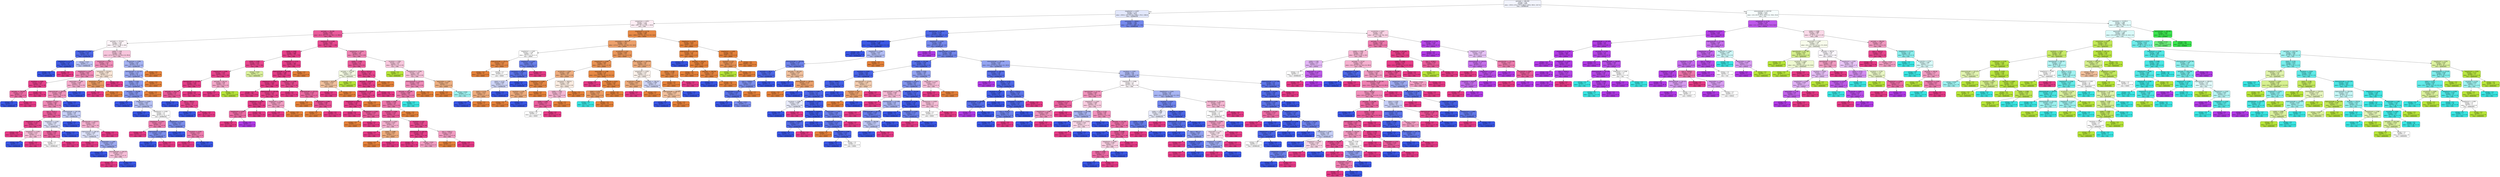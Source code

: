 digraph Tree {
node [shape=box, style="filled, rounded", color="black", fontname="helvetica"] ;
edge [fontname="helvetica"] ;
0 [label="perimeter <= 865.909\nentropy = 2.64\nsamples = 4305\nvalue = [934.0, 674.0, 271.0, 806.0, 1789.0, 904.0, 1427.0]\nclass = DERMASON", fillcolor="#f2f4fd"] ;
1 [label="shapefactor1 <= 0.007\nentropy = 1.772\nsamples = 2673\nvalue = [930.0, 19.0, 0.0, 9.0, 1789.0, 176.0, 1368.0]\nclass = DERMASON", fillcolor="#e2e7fb"] ;
0 -> 1 [labeldistance=2.5, labelangle=45, headlabel="True"] ;
2 [label="compactness <= 0.853\nentropy = 1.375\nsamples = 1288\nvalue = [907, 18, 0, 9, 129, 1, 1014]\nclass = SIRA", fillcolor="#fdedf4"] ;
1 -> 2 ;
3 [label="perimeter <= 761.981\nentropy = 0.855\nsamples = 719\nvalue = [61.0, 16.0, 0.0, 6.0, 98.0, 1.0, 998.0]\nclass = SIRA", fillcolor="#e95a9a"] ;
2 -> 3 ;
4 [label="perimeter <= 727.012\nentropy = 1.319\nsamples = 126\nvalue = [17, 0, 0, 0, 96, 0, 102]\nclass = SIRA", fillcolor="#fef5f9"] ;
3 -> 4 ;
5 [label="aspectration <= 1.428\nentropy = 0.431\nsamples = 18\nvalue = [0, 0, 0, 0, 31, 0, 3]\nclass = DERMASON", fillcolor="#4c66e8"] ;
4 -> 5 ;
6 [label="shapefactor3 <= 0.727\nentropy = 0.216\nsamples = 16\nvalue = [0, 0, 0, 0, 28, 0, 1]\nclass = DERMASON", fillcolor="#405ce6"] ;
5 -> 6 ;
7 [label="entropy = 0.0\nsamples = 15\nvalue = [0, 0, 0, 0, 28, 0, 0]\nclass = DERMASON", fillcolor="#3956e5"] ;
6 -> 7 ;
8 [label="entropy = 0.0\nsamples = 1\nvalue = [0, 0, 0, 0, 0, 0, 1]\nclass = SIRA", fillcolor="#e53986"] ;
6 -> 8 ;
9 [label="entropy = 0.971\nsamples = 2\nvalue = [0, 0, 0, 0, 3, 0, 2]\nclass = DERMASON", fillcolor="#bdc7f6"] ;
5 -> 9 ;
10 [label="solidity <= 0.99\nentropy = 1.327\nsamples = 108\nvalue = [17.0, 0.0, 0.0, 0.0, 65.0, 0.0, 99.0]\nclass = SIRA", fillcolor="#f7c5dc"] ;
4 -> 10 ;
11 [label="compactness <= 0.847\nentropy = 1.057\nsamples = 79\nvalue = [5, 0, 0, 0, 33, 0, 87]\nclass = SIRA", fillcolor="#f08bb8"] ;
10 -> 11 ;
12 [label="shapefactor3 <= 0.67\nentropy = 0.861\nsamples = 74\nvalue = [0, 0, 0, 0, 33, 0, 83]\nclass = SIRA", fillcolor="#ef88b6"] ;
11 -> 12 ;
13 [label="roundness <= 0.895\nentropy = 0.216\nsamples = 20\nvalue = [0, 0, 0, 0, 1, 0, 28]\nclass = SIRA", fillcolor="#e6408a"] ;
12 -> 13 ;
14 [label="perimeter <= 754.005\nentropy = 0.722\nsamples = 4\nvalue = [0, 0, 0, 0, 1, 0, 4]\nclass = SIRA", fillcolor="#ec6aa4"] ;
13 -> 14 ;
15 [label="entropy = 0.0\nsamples = 1\nvalue = [0, 0, 0, 0, 1, 0, 0]\nclass = DERMASON", fillcolor="#3956e5"] ;
14 -> 15 ;
16 [label="entropy = 0.0\nsamples = 3\nvalue = [0, 0, 0, 0, 0, 0, 4]\nclass = SIRA", fillcolor="#e53986"] ;
14 -> 16 ;
17 [label="entropy = 0.0\nsamples = 16\nvalue = [0, 0, 0, 0, 0, 0, 24]\nclass = SIRA", fillcolor="#e53986"] ;
13 -> 17 ;
18 [label="aspectration <= 1.482\nentropy = 0.949\nsamples = 54\nvalue = [0, 0, 0, 0, 32, 0, 55]\nclass = SIRA", fillcolor="#f4accc"] ;
12 -> 18 ;
19 [label="majoraxislength <= 280.253\nentropy = 0.896\nsamples = 50\nvalue = [0, 0, 0, 0, 25, 0, 55]\nclass = SIRA", fillcolor="#f193bd"] ;
18 -> 19 ;
20 [label="roundness <= 0.915\nentropy = 0.863\nsamples = 48\nvalue = [0, 0, 0, 0, 22, 0, 55]\nclass = SIRA", fillcolor="#ef88b6"] ;
19 -> 20 ;
21 [label="area <= 41251.5\nentropy = 0.612\nsamples = 33\nvalue = [0, 0, 0, 0, 8, 0, 45]\nclass = SIRA", fillcolor="#ea5c9c"] ;
20 -> 21 ;
22 [label="shapefactor2 <= 0.002\nentropy = 0.276\nsamples = 27\nvalue = [0, 0, 0, 0, 2, 0, 40]\nclass = SIRA", fillcolor="#e6438c"] ;
21 -> 22 ;
23 [label="entropy = 0.0\nsamples = 23\nvalue = [0, 0, 0, 0, 0, 0, 37]\nclass = SIRA", fillcolor="#e53986"] ;
22 -> 23 ;
24 [label="shapefactor2 <= 0.002\nentropy = 0.971\nsamples = 4\nvalue = [0, 0, 0, 0, 2, 0, 3]\nclass = SIRA", fillcolor="#f6bdd7"] ;
22 -> 24 ;
25 [label="entropy = 0.0\nsamples = 2\nvalue = [0, 0, 0, 0, 2, 0, 0]\nclass = DERMASON", fillcolor="#3956e5"] ;
24 -> 25 ;
26 [label="entropy = 0.0\nsamples = 2\nvalue = [0, 0, 0, 0, 0, 0, 3]\nclass = SIRA", fillcolor="#e53986"] ;
24 -> 26 ;
27 [label="shapefactor2 <= 0.002\nentropy = 0.994\nsamples = 6\nvalue = [0, 0, 0, 0, 6, 0, 5]\nclass = DERMASON", fillcolor="#dee3fb"] ;
21 -> 27 ;
28 [label="solidity <= 0.989\nentropy = 0.65\nsamples = 4\nvalue = [0, 0, 0, 0, 1, 0, 5]\nclass = SIRA", fillcolor="#ea619e"] ;
27 -> 28 ;
29 [label="entropy = 1.0\nsamples = 2\nvalue = [0, 0, 0, 0, 1, 0, 1]\nclass = DERMASON", fillcolor="#ffffff"] ;
28 -> 29 ;
30 [label="entropy = 0.0\nsamples = 2\nvalue = [0, 0, 0, 0, 0, 0, 4]\nclass = SIRA", fillcolor="#e53986"] ;
28 -> 30 ;
31 [label="entropy = 0.0\nsamples = 2\nvalue = [0, 0, 0, 0, 5, 0, 0]\nclass = DERMASON", fillcolor="#3956e5"] ;
27 -> 31 ;
32 [label="minoraxislength <= 187.236\nentropy = 0.98\nsamples = 15\nvalue = [0, 0, 0, 0, 14, 0, 10]\nclass = DERMASON", fillcolor="#c6cff8"] ;
20 -> 32 ;
33 [label="entropy = 0.0\nsamples = 4\nvalue = [0, 0, 0, 0, 8, 0, 0]\nclass = DERMASON", fillcolor="#3956e5"] ;
32 -> 33 ;
34 [label="equivdiameter <= 229.971\nentropy = 0.954\nsamples = 11\nvalue = [0, 0, 0, 0, 6, 0, 10]\nclass = SIRA", fillcolor="#f5b0cf"] ;
32 -> 34 ;
35 [label="majoraxislength <= 268.161\nentropy = 0.994\nsamples = 8\nvalue = [0, 0, 0, 0, 6, 0, 5]\nclass = DERMASON", fillcolor="#dee3fb"] ;
34 -> 35 ;
36 [label="entropy = 0.0\nsamples = 2\nvalue = [0, 0, 0, 0, 0, 0, 2]\nclass = SIRA", fillcolor="#e53986"] ;
35 -> 36 ;
37 [label="aspectration <= 1.442\nentropy = 0.918\nsamples = 6\nvalue = [0, 0, 0, 0, 6, 0, 3]\nclass = DERMASON", fillcolor="#9caaf2"] ;
35 -> 37 ;
38 [label="entropy = 0.0\nsamples = 3\nvalue = [0, 0, 0, 0, 4, 0, 0]\nclass = DERMASON", fillcolor="#3956e5"] ;
37 -> 38 ;
39 [label="minoraxislength <= 190.575\nentropy = 0.971\nsamples = 3\nvalue = [0, 0, 0, 0, 2, 0, 3]\nclass = SIRA", fillcolor="#f6bdd7"] ;
37 -> 39 ;
40 [label="entropy = 0.0\nsamples = 2\nvalue = [0, 0, 0, 0, 0, 0, 3]\nclass = SIRA", fillcolor="#e53986"] ;
39 -> 40 ;
41 [label="entropy = 0.0\nsamples = 1\nvalue = [0, 0, 0, 0, 2, 0, 0]\nclass = DERMASON", fillcolor="#3956e5"] ;
39 -> 41 ;
42 [label="entropy = 0.0\nsamples = 3\nvalue = [0, 0, 0, 0, 0, 0, 5]\nclass = SIRA", fillcolor="#e53986"] ;
34 -> 42 ;
43 [label="entropy = 0.0\nsamples = 2\nvalue = [0, 0, 0, 0, 3, 0, 0]\nclass = DERMASON", fillcolor="#3956e5"] ;
19 -> 43 ;
44 [label="entropy = 0.0\nsamples = 4\nvalue = [0, 0, 0, 0, 7, 0, 0]\nclass = DERMASON", fillcolor="#3956e5"] ;
18 -> 44 ;
45 [label="convexarea <= 42120.5\nentropy = 0.991\nsamples = 5\nvalue = [5, 0, 0, 0, 0, 0, 4]\nclass = SEKER", fillcolor="#fae6d7"] ;
11 -> 45 ;
46 [label="eccentricity <= 0.692\nentropy = 0.65\nsamples = 3\nvalue = [5, 0, 0, 0, 0, 0, 1]\nclass = SEKER", fillcolor="#ea9a61"] ;
45 -> 46 ;
47 [label="entropy = 0.0\nsamples = 1\nvalue = [0, 0, 0, 0, 0, 0, 1]\nclass = SIRA", fillcolor="#e53986"] ;
46 -> 47 ;
48 [label="entropy = 0.0\nsamples = 2\nvalue = [5, 0, 0, 0, 0, 0, 0]\nclass = SEKER", fillcolor="#e58139"] ;
46 -> 48 ;
49 [label="entropy = 0.0\nsamples = 2\nvalue = [0, 0, 0, 0, 0, 0, 3]\nclass = SIRA", fillcolor="#e53986"] ;
45 -> 49 ;
50 [label="compactness <= 0.846\nentropy = 1.414\nsamples = 29\nvalue = [12, 0, 0, 0, 32, 0, 12]\nclass = DERMASON", fillcolor="#a5b2f3"] ;
10 -> 50 ;
51 [label="equivdiameter <= 231.555\nentropy = 1.273\nsamples = 26\nvalue = [6, 0, 0, 0, 32, 0, 12]\nclass = DERMASON", fillcolor="#97a6f1"] ;
50 -> 51 ;
52 [label="solidity <= 0.992\nentropy = 1.067\nsamples = 23\nvalue = [2, 0, 0, 0, 32, 0, 12]\nclass = DERMASON", fillcolor="#8b9cf0"] ;
51 -> 52 ;
53 [label="perimeter <= 738.498\nentropy = 0.845\nsamples = 21\nvalue = [0, 0, 0, 0, 32, 0, 12]\nclass = DERMASON", fillcolor="#8395ef"] ;
52 -> 53 ;
54 [label="entropy = 0.0\nsamples = 7\nvalue = [0, 0, 0, 0, 13, 0, 0]\nclass = DERMASON", fillcolor="#3956e5"] ;
53 -> 54 ;
55 [label="shapefactor3 <= 0.654\nentropy = 0.963\nsamples = 14\nvalue = [0, 0, 0, 0, 19, 0, 12]\nclass = DERMASON", fillcolor="#b6c1f5"] ;
53 -> 55 ;
56 [label="entropy = 0.0\nsamples = 2\nvalue = [0, 0, 0, 0, 7, 0, 0]\nclass = DERMASON", fillcolor="#3956e5"] ;
55 -> 56 ;
57 [label="shapefactor2 <= 0.002\nentropy = 1.0\nsamples = 12\nvalue = [0, 0, 0, 0, 12, 0, 12]\nclass = DERMASON", fillcolor="#ffffff"] ;
55 -> 57 ;
58 [label="shapefactor1 <= 0.007\nentropy = 0.811\nsamples = 6\nvalue = [0, 0, 0, 0, 3, 0, 9]\nclass = SIRA", fillcolor="#ee7bae"] ;
57 -> 58 ;
59 [label="entropy = 0.0\nsamples = 3\nvalue = [0, 0, 0, 0, 0, 0, 8]\nclass = SIRA", fillcolor="#e53986"] ;
58 -> 59 ;
60 [label="majoraxislength <= 280.569\nentropy = 0.811\nsamples = 3\nvalue = [0, 0, 0, 0, 3, 0, 1]\nclass = DERMASON", fillcolor="#7b8eee"] ;
58 -> 60 ;
61 [label="entropy = 0.0\nsamples = 2\nvalue = [0, 0, 0, 0, 3, 0, 0]\nclass = DERMASON", fillcolor="#3956e5"] ;
60 -> 61 ;
62 [label="entropy = 0.0\nsamples = 1\nvalue = [0, 0, 0, 0, 0, 0, 1]\nclass = SIRA", fillcolor="#e53986"] ;
60 -> 62 ;
63 [label="shapefactor4 <= 0.997\nentropy = 0.811\nsamples = 6\nvalue = [0, 0, 0, 0, 9, 0, 3]\nclass = DERMASON", fillcolor="#7b8eee"] ;
57 -> 63 ;
64 [label="entropy = 0.0\nsamples = 3\nvalue = [0, 0, 0, 0, 8, 0, 0]\nclass = DERMASON", fillcolor="#3956e5"] ;
63 -> 64 ;
65 [label="roundness <= 0.936\nentropy = 0.811\nsamples = 3\nvalue = [0, 0, 0, 0, 1, 0, 3]\nclass = SIRA", fillcolor="#ee7bae"] ;
63 -> 65 ;
66 [label="entropy = 0.0\nsamples = 2\nvalue = [0, 0, 0, 0, 0, 0, 3]\nclass = SIRA", fillcolor="#e53986"] ;
65 -> 66 ;
67 [label="entropy = 0.0\nsamples = 1\nvalue = [0, 0, 0, 0, 1, 0, 0]\nclass = DERMASON", fillcolor="#3956e5"] ;
65 -> 67 ;
68 [label="entropy = 0.0\nsamples = 2\nvalue = [2, 0, 0, 0, 0, 0, 0]\nclass = SEKER", fillcolor="#e58139"] ;
52 -> 68 ;
69 [label="entropy = 0.0\nsamples = 3\nvalue = [4, 0, 0, 0, 0, 0, 0]\nclass = SEKER", fillcolor="#e58139"] ;
51 -> 69 ;
70 [label="entropy = 0.0\nsamples = 3\nvalue = [6, 0, 0, 0, 0, 0, 0]\nclass = SEKER", fillcolor="#e58139"] ;
50 -> 70 ;
71 [label="shapefactor4 <= 0.998\nentropy = 0.475\nsamples = 593\nvalue = [44, 16, 0, 6, 2, 1, 896]\nclass = SIRA", fillcolor="#e7488f"] ;
3 -> 71 ;
72 [label="solidity <= 0.987\nentropy = 0.208\nsamples = 498\nvalue = [8, 7, 0, 1, 2, 1, 772]\nclass = SIRA", fillcolor="#e63e89"] ;
71 -> 72 ;
73 [label="solidity <= 0.987\nentropy = 0.391\nsamples = 114\nvalue = [0, 7, 0, 1, 2, 0, 160]\nclass = SIRA", fillcolor="#e7458d"] ;
72 -> 73 ;
74 [label="shapefactor4 <= 0.996\nentropy = 0.287\nsamples = 112\nvalue = [0, 5, 0, 0, 2, 0, 160]\nclass = SIRA", fillcolor="#e6428b"] ;
73 -> 74 ;
75 [label="equivdiameter <= 231.024\nentropy = 0.101\nsamples = 102\nvalue = [0, 0, 0, 0, 2, 0, 151]\nclass = SIRA", fillcolor="#e53c88"] ;
74 -> 75 ;
76 [label="perimeter <= 764.379\nentropy = 0.567\nsamples = 11\nvalue = [0, 0, 0, 0, 2, 0, 13]\nclass = SIRA", fillcolor="#e95799"] ;
75 -> 76 ;
77 [label="entropy = 0.0\nsamples = 1\nvalue = [0, 0, 0, 0, 1, 0, 0]\nclass = DERMASON", fillcolor="#3956e5"] ;
76 -> 77 ;
78 [label="area <= 39652.0\nentropy = 0.371\nsamples = 10\nvalue = [0, 0, 0, 0, 1, 0, 13]\nclass = SIRA", fillcolor="#e7488f"] ;
76 -> 78 ;
79 [label="entropy = 0.0\nsamples = 1\nvalue = [0, 0, 0, 0, 1, 0, 0]\nclass = DERMASON", fillcolor="#3956e5"] ;
78 -> 79 ;
80 [label="entropy = 0.0\nsamples = 9\nvalue = [0, 0, 0, 0, 0, 0, 13]\nclass = SIRA", fillcolor="#e53986"] ;
78 -> 80 ;
81 [label="entropy = 0.0\nsamples = 91\nvalue = [0, 0, 0, 0, 0, 0, 138]\nclass = SIRA", fillcolor="#e53986"] ;
75 -> 81 ;
82 [label="perimeter <= 821.22\nentropy = 0.94\nsamples = 10\nvalue = [0, 5, 0, 0, 0, 0, 9]\nclass = SIRA", fillcolor="#f3a7c9"] ;
74 -> 82 ;
83 [label="entropy = 0.0\nsamples = 7\nvalue = [0, 0, 0, 0, 0, 0, 9]\nclass = SIRA", fillcolor="#e53986"] ;
82 -> 83 ;
84 [label="entropy = 0.0\nsamples = 3\nvalue = [0, 5, 0, 0, 0, 0, 0]\nclass = BARBUNYA", fillcolor="#b7e539"] ;
82 -> 84 ;
85 [label="entropy = 0.918\nsamples = 2\nvalue = [0, 2, 0, 1, 0, 0, 0]\nclass = BARBUNYA", fillcolor="#dbf29c"] ;
73 -> 85 ;
86 [label="shapefactor3 <= 0.721\nentropy = 0.117\nsamples = 384\nvalue = [8, 0, 0, 0, 0, 1, 612]\nclass = SIRA", fillcolor="#e53c88"] ;
72 -> 86 ;
87 [label="majoraxislength <= 323.087\nentropy = 0.096\nsamples = 383\nvalue = [6, 0, 0, 0, 0, 1, 612]\nclass = SIRA", fillcolor="#e53b87"] ;
86 -> 87 ;
88 [label="shapefactor2 <= 0.002\nentropy = 0.053\nsamples = 345\nvalue = [2, 0, 0, 0, 0, 1, 562]\nclass = SIRA", fillcolor="#e53a87"] ;
87 -> 88 ;
89 [label="entropy = 0.0\nsamples = 287\nvalue = [0, 0, 0, 0, 0, 0, 473]\nclass = SIRA", fillcolor="#e53986"] ;
88 -> 89 ;
90 [label="majoraxislength <= 295.644\nentropy = 0.237\nsamples = 58\nvalue = [2, 0, 0, 0, 0, 1, 89]\nclass = SIRA", fillcolor="#e6408a"] ;
88 -> 90 ;
91 [label="shapefactor3 <= 0.665\nentropy = 0.091\nsamples = 54\nvalue = [0, 0, 0, 0, 0, 1, 85]\nclass = SIRA", fillcolor="#e53b87"] ;
90 -> 91 ;
92 [label="shapefactor4 <= 0.997\nentropy = 0.722\nsamples = 5\nvalue = [0, 0, 0, 0, 0, 1, 4]\nclass = SIRA", fillcolor="#ec6aa4"] ;
91 -> 92 ;
93 [label="entropy = 0.0\nsamples = 4\nvalue = [0, 0, 0, 0, 0, 0, 4]\nclass = SIRA", fillcolor="#e53986"] ;
92 -> 93 ;
94 [label="entropy = 0.0\nsamples = 1\nvalue = [0, 0, 0, 0, 0, 1, 0]\nclass = HOROZ", fillcolor="#b139e5"] ;
92 -> 94 ;
95 [label="entropy = 0.0\nsamples = 49\nvalue = [0, 0, 0, 0, 0, 0, 81]\nclass = SIRA", fillcolor="#e53986"] ;
91 -> 95 ;
96 [label="shapefactor4 <= 0.996\nentropy = 0.918\nsamples = 4\nvalue = [2, 0, 0, 0, 0, 0, 4]\nclass = SIRA", fillcolor="#f29cc2"] ;
90 -> 96 ;
97 [label="entropy = 0.0\nsamples = 2\nvalue = [0, 0, 0, 0, 0, 0, 4]\nclass = SIRA", fillcolor="#e53986"] ;
96 -> 97 ;
98 [label="entropy = 0.0\nsamples = 2\nvalue = [2, 0, 0, 0, 0, 0, 0]\nclass = SEKER", fillcolor="#e58139"] ;
96 -> 98 ;
99 [label="shapefactor4 <= 0.996\nentropy = 0.381\nsamples = 38\nvalue = [4, 0, 0, 0, 0, 0, 50]\nclass = SIRA", fillcolor="#e74990"] ;
87 -> 99 ;
100 [label="entropy = 0.0\nsamples = 23\nvalue = [0, 0, 0, 0, 0, 0, 33]\nclass = SIRA", fillcolor="#e53986"] ;
99 -> 100 ;
101 [label="majoraxislength <= 323.311\nentropy = 0.702\nsamples = 15\nvalue = [4, 0, 0, 0, 0, 0, 17]\nclass = SIRA", fillcolor="#eb68a2"] ;
99 -> 101 ;
102 [label="entropy = 0.0\nsamples = 1\nvalue = [2, 0, 0, 0, 0, 0, 0]\nclass = SEKER", fillcolor="#e58139"] ;
101 -> 102 ;
103 [label="shapefactor4 <= 0.996\nentropy = 0.485\nsamples = 14\nvalue = [2, 0, 0, 0, 0, 0, 17]\nclass = SIRA", fillcolor="#e85094"] ;
101 -> 103 ;
104 [label="entropy = 0.0\nsamples = 1\nvalue = [2, 0, 0, 0, 0, 0, 0]\nclass = SEKER", fillcolor="#e58139"] ;
103 -> 104 ;
105 [label="entropy = 0.0\nsamples = 13\nvalue = [0, 0, 0, 0, 0, 0, 17]\nclass = SIRA", fillcolor="#e53986"] ;
103 -> 105 ;
106 [label="entropy = 0.0\nsamples = 1\nvalue = [2, 0, 0, 0, 0, 0, 0]\nclass = SEKER", fillcolor="#e58139"] ;
86 -> 106 ;
107 [label="compactness <= 0.814\nentropy = 1.187\nsamples = 95\nvalue = [36, 9, 0, 5, 0, 0, 124]\nclass = SIRA", fillcolor="#ee81b2"] ;
71 -> 107 ;
108 [label="solidity <= 0.988\nentropy = 0.713\nsamples = 54\nvalue = [8, 5, 0, 0, 0, 0, 81]\nclass = SIRA", fillcolor="#e95798"] ;
107 -> 108 ;
109 [label="perimeter <= 813.036\nentropy = 1.495\nsamples = 6\nvalue = [4, 5, 0, 0, 0, 0, 2]\nclass = BARBUNYA", fillcolor="#f5fbe3"] ;
108 -> 109 ;
110 [label="convexarea <= 44759.5\nentropy = 0.918\nsamples = 3\nvalue = [4, 0, 0, 0, 0, 0, 2]\nclass = SEKER", fillcolor="#f2c09c"] ;
109 -> 110 ;
111 [label="entropy = 0.0\nsamples = 2\nvalue = [0, 0, 0, 0, 0, 0, 2]\nclass = SIRA", fillcolor="#e53986"] ;
110 -> 111 ;
112 [label="entropy = 0.0\nsamples = 1\nvalue = [4, 0, 0, 0, 0, 0, 0]\nclass = SEKER", fillcolor="#e58139"] ;
110 -> 112 ;
113 [label="entropy = 0.0\nsamples = 3\nvalue = [0, 5, 0, 0, 0, 0, 0]\nclass = BARBUNYA", fillcolor="#b7e539"] ;
109 -> 113 ;
114 [label="area <= 52311.0\nentropy = 0.279\nsamples = 48\nvalue = [4, 0, 0, 0, 0, 0, 79]\nclass = SIRA", fillcolor="#e6438c"] ;
108 -> 114 ;
115 [label="perimeter <= 814.592\nentropy = 0.167\nsamples = 47\nvalue = [2, 0, 0, 0, 0, 0, 79]\nclass = SIRA", fillcolor="#e63e89"] ;
114 -> 115 ;
116 [label="shapefactor4 <= 0.999\nentropy = 0.239\nsamples = 31\nvalue = [2, 0, 0, 0, 0, 0, 49]\nclass = SIRA", fillcolor="#e6418b"] ;
115 -> 116 ;
117 [label="shapefactor2 <= 0.002\nentropy = 0.141\nsamples = 30\nvalue = [1, 0, 0, 0, 0, 0, 49]\nclass = SIRA", fillcolor="#e63d88"] ;
116 -> 117 ;
118 [label="entropy = 0.0\nsamples = 25\nvalue = [0, 0, 0, 0, 0, 0, 43]\nclass = SIRA", fillcolor="#e53986"] ;
117 -> 118 ;
119 [label="shapefactor2 <= 0.002\nentropy = 0.592\nsamples = 5\nvalue = [1, 0, 0, 0, 0, 0, 6]\nclass = SIRA", fillcolor="#e95a9a"] ;
117 -> 119 ;
120 [label="entropy = 0.0\nsamples = 1\nvalue = [1, 0, 0, 0, 0, 0, 0]\nclass = SEKER", fillcolor="#e58139"] ;
119 -> 120 ;
121 [label="entropy = 0.0\nsamples = 4\nvalue = [0, 0, 0, 0, 0, 0, 6]\nclass = SIRA", fillcolor="#e53986"] ;
119 -> 121 ;
122 [label="entropy = 0.0\nsamples = 1\nvalue = [1, 0, 0, 0, 0, 0, 0]\nclass = SEKER", fillcolor="#e58139"] ;
116 -> 122 ;
123 [label="entropy = 0.0\nsamples = 16\nvalue = [0, 0, 0, 0, 0, 0, 30]\nclass = SIRA", fillcolor="#e53986"] ;
115 -> 123 ;
124 [label="entropy = 0.0\nsamples = 1\nvalue = [2, 0, 0, 0, 0, 0, 0]\nclass = SEKER", fillcolor="#e58139"] ;
114 -> 124 ;
125 [label="roundness <= 0.861\nentropy = 1.478\nsamples = 41\nvalue = [28, 4, 0, 5, 0, 0, 43]\nclass = SIRA", fillcolor="#f8c6dc"] ;
107 -> 125 ;
126 [label="entropy = 0.0\nsamples = 1\nvalue = [0, 4, 0, 0, 0, 0, 0]\nclass = BARBUNYA", fillcolor="#b7e539"] ;
125 -> 126 ;
127 [label="shapefactor4 <= 0.999\nentropy = 1.254\nsamples = 40\nvalue = [28, 0, 0, 5, 0, 0, 43]\nclass = SIRA", fillcolor="#f7c1d9"] ;
125 -> 127 ;
128 [label="minoraxislength <= 211.071\nentropy = 0.967\nsamples = 33\nvalue = [17, 0, 0, 1, 0, 0, 43]\nclass = SIRA", fillcolor="#f08ab8"] ;
127 -> 128 ;
129 [label="perimeter <= 822.286\nentropy = 0.895\nsamples = 30\nvalue = [13, 0, 0, 1, 0, 0, 43]\nclass = SIRA", fillcolor="#ed78ac"] ;
128 -> 129 ;
130 [label="solidity <= 0.991\nentropy = 0.782\nsamples = 29\nvalue = [13, 0, 0, 0, 0, 0, 43]\nclass = SIRA", fillcolor="#ed75ab"] ;
129 -> 130 ;
131 [label="roundness <= 0.896\nentropy = 0.536\nsamples = 25\nvalue = [6, 0, 0, 0, 0, 0, 43]\nclass = SIRA", fillcolor="#e95597"] ;
130 -> 131 ;
132 [label="compactness <= 0.823\nentropy = 0.954\nsamples = 6\nvalue = [3, 0, 0, 0, 0, 0, 5]\nclass = SIRA", fillcolor="#f5b0cf"] ;
131 -> 132 ;
133 [label="entropy = 0.0\nsamples = 3\nvalue = [0, 0, 0, 0, 0, 0, 4]\nclass = SIRA", fillcolor="#e53986"] ;
132 -> 133 ;
134 [label="solidity <= 0.988\nentropy = 0.811\nsamples = 3\nvalue = [3, 0, 0, 0, 0, 0, 1]\nclass = SEKER", fillcolor="#eeab7b"] ;
132 -> 134 ;
135 [label="entropy = 0.0\nsamples = 2\nvalue = [3, 0, 0, 0, 0, 0, 0]\nclass = SEKER", fillcolor="#e58139"] ;
134 -> 135 ;
136 [label="entropy = 0.0\nsamples = 1\nvalue = [0, 0, 0, 0, 0, 0, 1]\nclass = SIRA", fillcolor="#e53986"] ;
134 -> 136 ;
137 [label="roundness <= 0.92\nentropy = 0.378\nsamples = 19\nvalue = [3, 0, 0, 0, 0, 0, 38]\nclass = SIRA", fillcolor="#e74990"] ;
131 -> 137 ;
138 [label="equivdiameter <= 246.119\nentropy = 0.187\nsamples = 16\nvalue = [1, 0, 0, 0, 0, 0, 34]\nclass = SIRA", fillcolor="#e63f8a"] ;
137 -> 138 ;
139 [label="entropy = 0.0\nsamples = 14\nvalue = [0, 0, 0, 0, 0, 0, 32]\nclass = SIRA", fillcolor="#e53986"] ;
138 -> 139 ;
140 [label="entropy = 0.918\nsamples = 2\nvalue = [1, 0, 0, 0, 0, 0, 2]\nclass = SIRA", fillcolor="#f29cc2"] ;
138 -> 140 ;
141 [label="area <= 43941.0\nentropy = 0.918\nsamples = 3\nvalue = [2, 0, 0, 0, 0, 0, 4]\nclass = SIRA", fillcolor="#f29cc2"] ;
137 -> 141 ;
142 [label="entropy = 0.0\nsamples = 1\nvalue = [2, 0, 0, 0, 0, 0, 0]\nclass = SEKER", fillcolor="#e58139"] ;
141 -> 142 ;
143 [label="entropy = 0.0\nsamples = 2\nvalue = [0, 0, 0, 0, 0, 0, 4]\nclass = SIRA", fillcolor="#e53986"] ;
141 -> 143 ;
144 [label="entropy = 0.0\nsamples = 4\nvalue = [7, 0, 0, 0, 0, 0, 0]\nclass = SEKER", fillcolor="#e58139"] ;
130 -> 144 ;
145 [label="entropy = 0.0\nsamples = 1\nvalue = [0, 0, 0, 1, 0, 0, 0]\nclass = CALI", fillcolor="#39e5e2"] ;
129 -> 145 ;
146 [label="entropy = 0.0\nsamples = 3\nvalue = [4, 0, 0, 0, 0, 0, 0]\nclass = SEKER", fillcolor="#e58139"] ;
128 -> 146 ;
147 [label="aspectration <= 1.497\nentropy = 0.837\nsamples = 7\nvalue = [11, 0, 0, 4, 0, 0, 0]\nclass = SEKER", fillcolor="#eeaf81"] ;
127 -> 147 ;
148 [label="entropy = 0.0\nsamples = 5\nvalue = [9, 0, 0, 0, 0, 0, 0]\nclass = SEKER", fillcolor="#e58139"] ;
147 -> 148 ;
149 [label="entropy = 0.918\nsamples = 2\nvalue = [2, 0, 0, 4, 0, 0, 0]\nclass = CALI", fillcolor="#9cf2f0"] ;
147 -> 149 ;
150 [label="shapefactor3 <= 0.778\nentropy = 0.399\nsamples = 569\nvalue = [846.0, 2.0, 0.0, 3.0, 31.0, 0.0, 16.0]\nclass = SEKER", fillcolor="#e78945"] ;
2 -> 150 ;
151 [label="convexarea <= 38193.0\nentropy = 1.051\nsamples = 142\nvalue = [172.0, 1.0, 0.0, 3.0, 28.0, 0.0, 16.0]\nclass = SEKER", fillcolor="#eca06b"] ;
150 -> 151 ;
152 [label="shapefactor1 <= 0.007\nentropy = 1.236\nsamples = 25\nvalue = [19, 0, 0, 0, 19, 0, 2]\nclass = SEKER", fillcolor="#ffffff"] ;
151 -> 152 ;
153 [label="majoraxislength <= 252.51\nentropy = 0.323\nsamples = 10\nvalue = [16, 0, 0, 0, 1, 0, 0]\nclass = SEKER", fillcolor="#e78945"] ;
152 -> 153 ;
154 [label="entropy = 0.0\nsamples = 8\nvalue = [15, 0, 0, 0, 0, 0, 0]\nclass = SEKER", fillcolor="#e58139"] ;
153 -> 154 ;
155 [label="entropy = 1.0\nsamples = 2\nvalue = [1, 0, 0, 0, 1, 0, 0]\nclass = SEKER", fillcolor="#ffffff"] ;
153 -> 155 ;
156 [label="shapefactor1 <= 0.007\nentropy = 0.966\nsamples = 15\nvalue = [3, 0, 0, 0, 18, 0, 2]\nclass = DERMASON", fillcolor="#6a80ec"] ;
152 -> 156 ;
157 [label="convexarea <= 36484.0\nentropy = 0.592\nsamples = 14\nvalue = [3, 0, 0, 0, 18, 0, 0]\nclass = DERMASON", fillcolor="#5a72e9"] ;
156 -> 157 ;
158 [label="extent <= 0.773\nentropy = 0.985\nsamples = 6\nvalue = [3, 0, 0, 0, 4, 0, 0]\nclass = DERMASON", fillcolor="#ced5f8"] ;
157 -> 158 ;
159 [label="extent <= 0.732\nentropy = 0.811\nsamples = 4\nvalue = [3, 0, 0, 0, 1, 0, 0]\nclass = SEKER", fillcolor="#eeab7b"] ;
158 -> 159 ;
160 [label="entropy = 0.0\nsamples = 1\nvalue = [0, 0, 0, 0, 1, 0, 0]\nclass = DERMASON", fillcolor="#3956e5"] ;
159 -> 160 ;
161 [label="entropy = 0.0\nsamples = 3\nvalue = [3, 0, 0, 0, 0, 0, 0]\nclass = SEKER", fillcolor="#e58139"] ;
159 -> 161 ;
162 [label="entropy = 0.0\nsamples = 2\nvalue = [0, 0, 0, 0, 3, 0, 0]\nclass = DERMASON", fillcolor="#3956e5"] ;
158 -> 162 ;
163 [label="entropy = 0.0\nsamples = 8\nvalue = [0, 0, 0, 0, 14, 0, 0]\nclass = DERMASON", fillcolor="#3956e5"] ;
157 -> 163 ;
164 [label="entropy = 0.0\nsamples = 1\nvalue = [0, 0, 0, 0, 0, 0, 2]\nclass = SIRA", fillcolor="#e53986"] ;
156 -> 164 ;
165 [label="eccentricity <= 0.67\nentropy = 0.842\nsamples = 117\nvalue = [153, 1, 0, 3, 9, 0, 14]\nclass = SEKER", fillcolor="#e99559"] ;
151 -> 165 ;
166 [label="shapefactor4 <= 0.998\nentropy = 0.681\nsamples = 93\nvalue = [125, 1, 0, 3, 1, 0, 12]\nclass = SEKER", fillcolor="#e89153"] ;
165 -> 166 ;
167 [label="eccentricity <= 0.647\nentropy = 1.068\nsamples = 26\nvalue = [32, 1, 0, 0, 1, 0, 10]\nclass = SEKER", fillcolor="#eead7f"] ;
166 -> 167 ;
168 [label="shapefactor4 <= 0.997\nentropy = 0.276\nsamples = 12\nvalue = [20, 0, 0, 0, 1, 0, 0]\nclass = SEKER", fillcolor="#e68743"] ;
167 -> 168 ;
169 [label="roundness <= 0.95\nentropy = 0.811\nsamples = 4\nvalue = [3, 0, 0, 0, 1, 0, 0]\nclass = SEKER", fillcolor="#eeab7b"] ;
168 -> 169 ;
170 [label="entropy = 0.0\nsamples = 3\nvalue = [3, 0, 0, 0, 0, 0, 0]\nclass = SEKER", fillcolor="#e58139"] ;
169 -> 170 ;
171 [label="entropy = 0.0\nsamples = 1\nvalue = [0, 0, 0, 0, 1, 0, 0]\nclass = DERMASON", fillcolor="#3956e5"] ;
169 -> 171 ;
172 [label="entropy = 0.0\nsamples = 8\nvalue = [17, 0, 0, 0, 0, 0, 0]\nclass = SEKER", fillcolor="#e58139"] ;
168 -> 172 ;
173 [label="convexarea <= 50674.5\nentropy = 1.209\nsamples = 14\nvalue = [12, 1, 0, 0, 0, 0, 10]\nclass = SEKER", fillcolor="#fbece1"] ;
167 -> 173 ;
174 [label="solidity <= 0.991\nentropy = 1.221\nsamples = 11\nvalue = [6, 1, 0, 0, 0, 0, 10]\nclass = SIRA", fillcolor="#f6b7d3"] ;
173 -> 174 ;
175 [label="solidity <= 0.987\nentropy = 0.817\nsamples = 7\nvalue = [1, 1, 0, 0, 0, 0, 10]\nclass = SIRA", fillcolor="#ea5d9c"] ;
174 -> 175 ;
176 [label="entropy = 1.0\nsamples = 2\nvalue = [1, 1, 0, 0, 0, 0, 0]\nclass = SEKER", fillcolor="#ffffff"] ;
175 -> 176 ;
177 [label="entropy = 0.0\nsamples = 5\nvalue = [0, 0, 0, 0, 0, 0, 10]\nclass = SIRA", fillcolor="#e53986"] ;
175 -> 177 ;
178 [label="entropy = 0.0\nsamples = 4\nvalue = [5, 0, 0, 0, 0, 0, 0]\nclass = SEKER", fillcolor="#e58139"] ;
174 -> 178 ;
179 [label="entropy = 0.0\nsamples = 3\nvalue = [6, 0, 0, 0, 0, 0, 0]\nclass = SEKER", fillcolor="#e58139"] ;
173 -> 179 ;
180 [label="aspectration <= 1.288\nentropy = 0.34\nsamples = 67\nvalue = [93.0, 0.0, 0.0, 3.0, 0.0, 0.0, 2.0]\nclass = SEKER", fillcolor="#e68843"] ;
166 -> 180 ;
181 [label="entropy = 0.0\nsamples = 1\nvalue = [0, 0, 0, 0, 0, 0, 2]\nclass = SIRA", fillcolor="#e53986"] ;
180 -> 181 ;
182 [label="eccentricity <= 0.637\nentropy = 0.201\nsamples = 66\nvalue = [93, 0, 0, 3, 0, 0, 0]\nclass = SEKER", fillcolor="#e6853f"] ;
180 -> 182 ;
183 [label="extent <= 0.752\nentropy = 0.672\nsamples = 11\nvalue = [14, 0, 0, 3, 0, 0, 0]\nclass = SEKER", fillcolor="#eb9c63"] ;
182 -> 183 ;
184 [label="entropy = 0.0\nsamples = 1\nvalue = [0, 0, 0, 3, 0, 0, 0]\nclass = CALI", fillcolor="#39e5e2"] ;
183 -> 184 ;
185 [label="entropy = 0.0\nsamples = 10\nvalue = [14, 0, 0, 0, 0, 0, 0]\nclass = SEKER", fillcolor="#e58139"] ;
183 -> 185 ;
186 [label="entropy = 0.0\nsamples = 55\nvalue = [79, 0, 0, 0, 0, 0, 0]\nclass = SEKER", fillcolor="#e58139"] ;
182 -> 186 ;
187 [label="majoraxislength <= 268.934\nentropy = 1.021\nsamples = 24\nvalue = [28, 0, 0, 0, 8, 0, 2]\nclass = SEKER", fillcolor="#eeab7b"] ;
165 -> 187 ;
188 [label="compactness <= 0.855\nentropy = 1.252\nsamples = 11\nvalue = [9, 0, 0, 0, 8, 0, 1]\nclass = SEKER", fillcolor="#fcf2eb"] ;
187 -> 188 ;
189 [label="eccentricity <= 0.682\nentropy = 0.811\nsamples = 3\nvalue = [3, 0, 0, 0, 0, 0, 1]\nclass = SEKER", fillcolor="#eeab7b"] ;
188 -> 189 ;
190 [label="entropy = 0.0\nsamples = 1\nvalue = [0, 0, 0, 0, 0, 0, 1]\nclass = SIRA", fillcolor="#e53986"] ;
189 -> 190 ;
191 [label="entropy = 0.0\nsamples = 2\nvalue = [3, 0, 0, 0, 0, 0, 0]\nclass = SEKER", fillcolor="#e58139"] ;
189 -> 191 ;
192 [label="perimeter <= 746.357\nentropy = 0.985\nsamples = 8\nvalue = [6, 0, 0, 0, 8, 0, 0]\nclass = DERMASON", fillcolor="#ced5f8"] ;
188 -> 192 ;
193 [label="majoraxislength <= 260.083\nentropy = 0.918\nsamples = 5\nvalue = [6, 0, 0, 0, 3, 0, 0]\nclass = SEKER", fillcolor="#f2c09c"] ;
192 -> 193 ;
194 [label="entropy = 0.0\nsamples = 1\nvalue = [0, 0, 0, 0, 3, 0, 0]\nclass = DERMASON", fillcolor="#3956e5"] ;
193 -> 194 ;
195 [label="entropy = 0.0\nsamples = 4\nvalue = [6, 0, 0, 0, 0, 0, 0]\nclass = SEKER", fillcolor="#e58139"] ;
193 -> 195 ;
196 [label="entropy = 0.0\nsamples = 3\nvalue = [0, 0, 0, 0, 5, 0, 0]\nclass = DERMASON", fillcolor="#3956e5"] ;
192 -> 196 ;
197 [label="extent <= 0.789\nentropy = 0.286\nsamples = 13\nvalue = [19, 0, 0, 0, 0, 0, 1]\nclass = SEKER", fillcolor="#e68843"] ;
187 -> 197 ;
198 [label="entropy = 0.0\nsamples = 12\nvalue = [19, 0, 0, 0, 0, 0, 0]\nclass = SEKER", fillcolor="#e58139"] ;
197 -> 198 ;
199 [label="entropy = 0.0\nsamples = 1\nvalue = [0, 0, 0, 0, 0, 0, 1]\nclass = SIRA", fillcolor="#e53986"] ;
197 -> 199 ;
200 [label="shapefactor3 <= 0.797\nentropy = 0.057\nsamples = 427\nvalue = [674, 1, 0, 0, 3, 0, 0]\nclass = SEKER", fillcolor="#e5823a"] ;
150 -> 200 ;
201 [label="majoraxislength <= 234.169\nentropy = 0.14\nsamples = 96\nvalue = [149, 0, 0, 0, 3, 0, 0]\nclass = SEKER", fillcolor="#e6843d"] ;
200 -> 201 ;
202 [label="entropy = 0.0\nsamples = 1\nvalue = [0, 0, 0, 0, 2, 0, 0]\nclass = DERMASON", fillcolor="#3956e5"] ;
201 -> 202 ;
203 [label="perimeter <= 745.072\nentropy = 0.058\nsamples = 95\nvalue = [149, 0, 0, 0, 1, 0, 0]\nclass = SEKER", fillcolor="#e5823a"] ;
201 -> 203 ;
204 [label="entropy = 0.0\nsamples = 70\nvalue = [109, 0, 0, 0, 0, 0, 0]\nclass = SEKER", fillcolor="#e58139"] ;
203 -> 204 ;
205 [label="perimeter <= 748.516\nentropy = 0.165\nsamples = 25\nvalue = [40, 0, 0, 0, 1, 0, 0]\nclass = SEKER", fillcolor="#e6843e"] ;
203 -> 205 ;
206 [label="entropy = 0.0\nsamples = 1\nvalue = [0, 0, 0, 0, 1, 0, 0]\nclass = DERMASON", fillcolor="#3956e5"] ;
205 -> 206 ;
207 [label="entropy = 0.0\nsamples = 24\nvalue = [40, 0, 0, 0, 0, 0, 0]\nclass = SEKER", fillcolor="#e58139"] ;
205 -> 207 ;
208 [label="shapefactor2 <= 0.002\nentropy = 0.02\nsamples = 331\nvalue = [525, 1, 0, 0, 0, 0, 0]\nclass = SEKER", fillcolor="#e58139"] ;
200 -> 208 ;
209 [label="roundness <= 0.9\nentropy = 0.503\nsamples = 4\nvalue = [8, 1, 0, 0, 0, 0, 0]\nclass = SEKER", fillcolor="#e89152"] ;
208 -> 209 ;
210 [label="entropy = 0.0\nsamples = 1\nvalue = [0, 1, 0, 0, 0, 0, 0]\nclass = BARBUNYA", fillcolor="#b7e539"] ;
209 -> 210 ;
211 [label="entropy = 0.0\nsamples = 3\nvalue = [8, 0, 0, 0, 0, 0, 0]\nclass = SEKER", fillcolor="#e58139"] ;
209 -> 211 ;
212 [label="entropy = 0.0\nsamples = 327\nvalue = [517, 0, 0, 0, 0, 0, 0]\nclass = SEKER", fillcolor="#e58139"] ;
208 -> 212 ;
213 [label="convexarea <= 39596.5\nentropy = 1.097\nsamples = 1385\nvalue = [23, 1, 0, 0, 1660, 175, 354]\nclass = DERMASON", fillcolor="#7488ed"] ;
1 -> 213 ;
214 [label="equivdiameter <= 206.92\nentropy = 0.565\nsamples = 1112\nvalue = [23, 0, 0, 0, 1598, 19, 132]\nclass = DERMASON", fillcolor="#4e68e8"] ;
213 -> 214 ;
215 [label="minoraxislength <= 175.265\nentropy = 0.098\nsamples = 698\nvalue = [14.0, 0.0, 0.0, 0.0, 1094.0, 0.0, 0.0]\nclass = DERMASON", fillcolor="#3c58e5"] ;
214 -> 215 ;
216 [label="entropy = 0.0\nsamples = 677\nvalue = [0, 0, 0, 0, 1071, 0, 0]\nclass = DERMASON", fillcolor="#3956e5"] ;
215 -> 216 ;
217 [label="shapefactor4 <= 0.999\nentropy = 0.957\nsamples = 21\nvalue = [14, 0, 0, 0, 23, 0, 0]\nclass = DERMASON", fillcolor="#b2bdf5"] ;
215 -> 217 ;
218 [label="minoraxislength <= 180.028\nentropy = 0.736\nsamples = 17\nvalue = [6, 0, 0, 0, 23, 0, 0]\nclass = DERMASON", fillcolor="#6d82ec"] ;
217 -> 218 ;
219 [label="perimeter <= 661.0\nentropy = 0.426\nsamples = 13\nvalue = [2, 0, 0, 0, 21, 0, 0]\nclass = DERMASON", fillcolor="#4c66e7"] ;
218 -> 219 ;
220 [label="area <= 32449.0\nentropy = 0.811\nsamples = 5\nvalue = [2, 0, 0, 0, 6, 0, 0]\nclass = DERMASON", fillcolor="#7b8eee"] ;
219 -> 220 ;
221 [label="aspectration <= 1.297\nentropy = 0.592\nsamples = 4\nvalue = [1, 0, 0, 0, 6, 0, 0]\nclass = DERMASON", fillcolor="#5a72e9"] ;
220 -> 221 ;
222 [label="entropy = 0.0\nsamples = 2\nvalue = [0, 0, 0, 0, 3, 0, 0]\nclass = DERMASON", fillcolor="#3956e5"] ;
221 -> 222 ;
223 [label="entropy = 0.811\nsamples = 2\nvalue = [1, 0, 0, 0, 3, 0, 0]\nclass = DERMASON", fillcolor="#7b8eee"] ;
221 -> 223 ;
224 [label="entropy = 0.0\nsamples = 1\nvalue = [1, 0, 0, 0, 0, 0, 0]\nclass = SEKER", fillcolor="#e58139"] ;
220 -> 224 ;
225 [label="entropy = 0.0\nsamples = 8\nvalue = [0, 0, 0, 0, 15, 0, 0]\nclass = DERMASON", fillcolor="#3956e5"] ;
219 -> 225 ;
226 [label="perimeter <= 662.629\nentropy = 0.918\nsamples = 4\nvalue = [4, 0, 0, 0, 2, 0, 0]\nclass = SEKER", fillcolor="#f2c09c"] ;
218 -> 226 ;
227 [label="entropy = 0.0\nsamples = 1\nvalue = [0, 0, 0, 0, 1, 0, 0]\nclass = DERMASON", fillcolor="#3956e5"] ;
226 -> 227 ;
228 [label="minoraxislength <= 182.457\nentropy = 0.722\nsamples = 3\nvalue = [4, 0, 0, 0, 1, 0, 0]\nclass = SEKER", fillcolor="#eca06a"] ;
226 -> 228 ;
229 [label="entropy = 0.0\nsamples = 2\nvalue = [4, 0, 0, 0, 0, 0, 0]\nclass = SEKER", fillcolor="#e58139"] ;
228 -> 229 ;
230 [label="entropy = 0.0\nsamples = 1\nvalue = [0, 0, 0, 0, 1, 0, 0]\nclass = DERMASON", fillcolor="#3956e5"] ;
228 -> 230 ;
231 [label="entropy = 0.0\nsamples = 4\nvalue = [8, 0, 0, 0, 0, 0, 0]\nclass = SEKER", fillcolor="#e58139"] ;
217 -> 231 ;
232 [label="shapefactor2 <= 0.001\nentropy = 0.996\nsamples = 414\nvalue = [9, 0, 0, 0, 504, 19, 132]\nclass = DERMASON", fillcolor="#7589ed"] ;
214 -> 232 ;
233 [label="entropy = 0.0\nsamples = 10\nvalue = [0, 0, 0, 0, 0, 15, 0]\nclass = HOROZ", fillcolor="#b139e5"] ;
232 -> 233 ;
234 [label="majoraxislength <= 264.867\nentropy = 0.881\nsamples = 404\nvalue = [9, 0, 0, 0, 504, 4, 132]\nclass = DERMASON", fillcolor="#7185ec"] ;
232 -> 234 ;
235 [label="perimeter <= 707.048\nentropy = 0.648\nsamples = 207\nvalue = [9, 0, 0, 0, 280, 0, 32]\nclass = DERMASON", fillcolor="#556ee9"] ;
234 -> 235 ;
236 [label="roundness <= 0.943\nentropy = 0.441\nsamples = 160\nvalue = [6, 0, 0, 0, 231, 0, 12]\nclass = DERMASON", fillcolor="#4863e7"] ;
235 -> 236 ;
237 [label="area <= 34946.5\nentropy = 0.317\nsamples = 155\nvalue = [2, 0, 0, 0, 230, 0, 10]\nclass = DERMASON", fillcolor="#435fe6"] ;
236 -> 237 ;
238 [label="roundness <= 0.891\nentropy = 0.51\nsamples = 81\nvalue = [2, 0, 0, 0, 116, 0, 10]\nclass = DERMASON", fillcolor="#4d67e8"] ;
237 -> 238 ;
239 [label="roundness <= 0.886\nentropy = 0.998\nsamples = 9\nvalue = [0, 0, 0, 0, 9, 0, 8]\nclass = DERMASON", fillcolor="#e9ecfc"] ;
238 -> 239 ;
240 [label="entropy = 0.0\nsamples = 5\nvalue = [0, 0, 0, 0, 9, 0, 0]\nclass = DERMASON", fillcolor="#3956e5"] ;
239 -> 240 ;
241 [label="entropy = 0.0\nsamples = 4\nvalue = [0, 0, 0, 0, 0, 0, 8]\nclass = SIRA", fillcolor="#e53986"] ;
239 -> 241 ;
242 [label="compactness <= 0.852\nentropy = 0.26\nsamples = 72\nvalue = [2, 0, 0, 0, 107, 0, 2]\nclass = DERMASON", fillcolor="#405ce6"] ;
238 -> 242 ;
243 [label="convexarea <= 34108.5\nentropy = 0.083\nsamples = 60\nvalue = [0, 0, 0, 0, 96, 0, 1]\nclass = DERMASON", fillcolor="#3b58e5"] ;
242 -> 243 ;
244 [label="convexarea <= 34086.0\nentropy = 0.503\nsamples = 7\nvalue = [0, 0, 0, 0, 8, 0, 1]\nclass = DERMASON", fillcolor="#526be8"] ;
243 -> 244 ;
245 [label="entropy = 0.0\nsamples = 6\nvalue = [0, 0, 0, 0, 8, 0, 0]\nclass = DERMASON", fillcolor="#3956e5"] ;
244 -> 245 ;
246 [label="entropy = 0.0\nsamples = 1\nvalue = [0, 0, 0, 0, 0, 0, 1]\nclass = SIRA", fillcolor="#e53986"] ;
244 -> 246 ;
247 [label="entropy = 0.0\nsamples = 53\nvalue = [0, 0, 0, 0, 88, 0, 0]\nclass = DERMASON", fillcolor="#3956e5"] ;
243 -> 247 ;
248 [label="aspectration <= 1.372\nentropy = 0.946\nsamples = 12\nvalue = [2, 0, 0, 0, 11, 0, 1]\nclass = DERMASON", fillcolor="#6b80ec"] ;
242 -> 248 ;
249 [label="aspectration <= 1.317\nentropy = 0.619\nsamples = 11\nvalue = [2, 0, 0, 0, 11, 0, 0]\nclass = DERMASON", fillcolor="#5d75ea"] ;
248 -> 249 ;
250 [label="entropy = 0.0\nsamples = 1\nvalue = [1, 0, 0, 0, 0, 0, 0]\nclass = SEKER", fillcolor="#e58139"] ;
249 -> 250 ;
251 [label="shapefactor4 <= 0.998\nentropy = 0.414\nsamples = 10\nvalue = [1, 0, 0, 0, 11, 0, 0]\nclass = DERMASON", fillcolor="#4b65e7"] ;
249 -> 251 ;
252 [label="entropy = 0.0\nsamples = 8\nvalue = [0, 0, 0, 0, 10, 0, 0]\nclass = DERMASON", fillcolor="#3956e5"] ;
251 -> 252 ;
253 [label="entropy = 1.0\nsamples = 2\nvalue = [1, 0, 0, 0, 1, 0, 0]\nclass = SEKER", fillcolor="#ffffff"] ;
251 -> 253 ;
254 [label="entropy = 0.0\nsamples = 1\nvalue = [0, 0, 0, 0, 0, 0, 1]\nclass = SIRA", fillcolor="#e53986"] ;
248 -> 254 ;
255 [label="entropy = 0.0\nsamples = 74\nvalue = [0, 0, 0, 0, 114, 0, 0]\nclass = DERMASON", fillcolor="#3956e5"] ;
237 -> 255 ;
256 [label="equivdiameter <= 215.07\nentropy = 1.379\nsamples = 5\nvalue = [4, 0, 0, 0, 1, 0, 2]\nclass = SEKER", fillcolor="#f5cdb0"] ;
236 -> 256 ;
257 [label="roundness <= 0.95\nentropy = 0.722\nsamples = 4\nvalue = [4, 0, 0, 0, 1, 0, 0]\nclass = SEKER", fillcolor="#eca06a"] ;
256 -> 257 ;
258 [label="entropy = 0.0\nsamples = 3\nvalue = [4, 0, 0, 0, 0, 0, 0]\nclass = SEKER", fillcolor="#e58139"] ;
257 -> 258 ;
259 [label="entropy = 0.0\nsamples = 1\nvalue = [0, 0, 0, 0, 1, 0, 0]\nclass = DERMASON", fillcolor="#3956e5"] ;
257 -> 259 ;
260 [label="entropy = 0.0\nsamples = 1\nvalue = [0, 0, 0, 0, 0, 0, 2]\nclass = SIRA", fillcolor="#e53986"] ;
256 -> 260 ;
261 [label="solidity <= 0.991\nentropy = 1.082\nsamples = 47\nvalue = [3, 0, 0, 0, 49, 0, 20]\nclass = DERMASON", fillcolor="#91a1f0"] ;
235 -> 261 ;
262 [label="convexarea <= 37016.5\nentropy = 0.923\nsamples = 44\nvalue = [1, 0, 0, 0, 49, 0, 17]\nclass = DERMASON", fillcolor="#8093ee"] ;
261 -> 262 ;
263 [label="majoraxislength <= 259.776\nentropy = 0.966\nsamples = 14\nvalue = [0, 0, 0, 0, 9, 0, 14]\nclass = SIRA", fillcolor="#f6b8d4"] ;
262 -> 263 ;
264 [label="entropy = 0.0\nsamples = 4\nvalue = [0, 0, 0, 0, 0, 0, 9]\nclass = SIRA", fillcolor="#e53986"] ;
263 -> 264 ;
265 [label="equivdiameter <= 213.949\nentropy = 0.94\nsamples = 10\nvalue = [0, 0, 0, 0, 9, 0, 5]\nclass = DERMASON", fillcolor="#a7b4f3"] ;
263 -> 265 ;
266 [label="entropy = 0.0\nsamples = 3\nvalue = [0, 0, 0, 0, 0, 0, 3]\nclass = SIRA", fillcolor="#e53986"] ;
265 -> 266 ;
267 [label="majoraxislength <= 262.311\nentropy = 0.684\nsamples = 7\nvalue = [0, 0, 0, 0, 9, 0, 2]\nclass = DERMASON", fillcolor="#657ceb"] ;
265 -> 267 ;
268 [label="perimeter <= 709.568\nentropy = 0.971\nsamples = 3\nvalue = [0, 0, 0, 0, 3, 0, 2]\nclass = DERMASON", fillcolor="#bdc7f6"] ;
267 -> 268 ;
269 [label="entropy = 0.0\nsamples = 1\nvalue = [0, 0, 0, 0, 3, 0, 0]\nclass = DERMASON", fillcolor="#3956e5"] ;
268 -> 269 ;
270 [label="entropy = 0.0\nsamples = 2\nvalue = [0, 0, 0, 0, 0, 0, 2]\nclass = SIRA", fillcolor="#e53986"] ;
268 -> 270 ;
271 [label="entropy = 0.0\nsamples = 4\nvalue = [0, 0, 0, 0, 6, 0, 0]\nclass = DERMASON", fillcolor="#3956e5"] ;
267 -> 271 ;
272 [label="perimeter <= 723.045\nentropy = 0.513\nsamples = 30\nvalue = [1, 0, 0, 0, 40, 0, 3]\nclass = DERMASON", fillcolor="#4c66e8"] ;
262 -> 272 ;
273 [label="eccentricity <= 0.734\nentropy = 0.169\nsamples = 26\nvalue = [0, 0, 0, 0, 39, 0, 1]\nclass = DERMASON", fillcolor="#3e5ae6"] ;
272 -> 273 ;
274 [label="entropy = 0.0\nsamples = 23\nvalue = [0, 0, 0, 0, 35, 0, 0]\nclass = DERMASON", fillcolor="#3956e5"] ;
273 -> 274 ;
275 [label="shapefactor1 <= 0.007\nentropy = 0.722\nsamples = 3\nvalue = [0, 0, 0, 0, 4, 0, 1]\nclass = DERMASON", fillcolor="#6a80ec"] ;
273 -> 275 ;
276 [label="entropy = 0.0\nsamples = 1\nvalue = [0, 0, 0, 0, 0, 0, 1]\nclass = SIRA", fillcolor="#e53986"] ;
275 -> 276 ;
277 [label="entropy = 0.0\nsamples = 2\nvalue = [0, 0, 0, 0, 4, 0, 0]\nclass = DERMASON", fillcolor="#3956e5"] ;
275 -> 277 ;
278 [label="compactness <= 0.829\nentropy = 1.5\nsamples = 4\nvalue = [1, 0, 0, 0, 1, 0, 2]\nclass = SIRA", fillcolor="#f6bdd7"] ;
272 -> 278 ;
279 [label="entropy = 1.0\nsamples = 2\nvalue = [1, 0, 0, 0, 1, 0, 0]\nclass = SEKER", fillcolor="#ffffff"] ;
278 -> 279 ;
280 [label="entropy = 0.0\nsamples = 2\nvalue = [0, 0, 0, 0, 0, 0, 2]\nclass = SIRA", fillcolor="#e53986"] ;
278 -> 280 ;
281 [label="aspectration <= 1.457\nentropy = 0.971\nsamples = 3\nvalue = [2, 0, 0, 0, 0, 0, 3]\nclass = SIRA", fillcolor="#f6bdd7"] ;
261 -> 281 ;
282 [label="entropy = 0.0\nsamples = 2\nvalue = [0, 0, 0, 0, 0, 0, 3]\nclass = SIRA", fillcolor="#e53986"] ;
281 -> 282 ;
283 [label="entropy = 0.0\nsamples = 1\nvalue = [2, 0, 0, 0, 0, 0, 0]\nclass = SEKER", fillcolor="#e58139"] ;
281 -> 283 ;
284 [label="minoraxislength <= 169.596\nentropy = 0.976\nsamples = 197\nvalue = [0.0, 0.0, 0.0, 0.0, 224.0, 4.0, 100.0]\nclass = DERMASON", fillcolor="#93a3f1"] ;
234 -> 284 ;
285 [label="equivdiameter <= 208.741\nentropy = 0.709\nsamples = 48\nvalue = [0, 0, 0, 0, 63, 4, 6]\nclass = DERMASON", fillcolor="#576fe9"] ;
284 -> 285 ;
286 [label="entropy = 0.0\nsamples = 2\nvalue = [0, 0, 0, 0, 0, 3, 0]\nclass = HOROZ", fillcolor="#b139e5"] ;
285 -> 286 ;
287 [label="extent <= 0.745\nentropy = 0.528\nsamples = 46\nvalue = [0, 0, 0, 0, 63, 1, 6]\nclass = DERMASON", fillcolor="#4f68e8"] ;
285 -> 287 ;
288 [label="roundness <= 0.861\nentropy = 0.206\nsamples = 20\nvalue = [0, 0, 0, 0, 30, 1, 0]\nclass = DERMASON", fillcolor="#405ce6"] ;
287 -> 288 ;
289 [label="majoraxislength <= 284.682\nentropy = 0.544\nsamples = 5\nvalue = [0, 0, 0, 0, 7, 1, 0]\nclass = DERMASON", fillcolor="#556ee9"] ;
288 -> 289 ;
290 [label="entropy = 0.0\nsamples = 1\nvalue = [0, 0, 0, 0, 0, 1, 0]\nclass = HOROZ", fillcolor="#b139e5"] ;
289 -> 290 ;
291 [label="entropy = 0.0\nsamples = 4\nvalue = [0, 0, 0, 0, 7, 0, 0]\nclass = DERMASON", fillcolor="#3956e5"] ;
289 -> 291 ;
292 [label="entropy = 0.0\nsamples = 15\nvalue = [0, 0, 0, 0, 23, 0, 0]\nclass = DERMASON", fillcolor="#3956e5"] ;
288 -> 292 ;
293 [label="area <= 37203.0\nentropy = 0.619\nsamples = 26\nvalue = [0, 0, 0, 0, 33, 0, 6]\nclass = DERMASON", fillcolor="#5d75ea"] ;
287 -> 293 ;
294 [label="convexarea <= 35726.0\nentropy = 0.414\nsamples = 24\nvalue = [0, 0, 0, 0, 33, 0, 3]\nclass = DERMASON", fillcolor="#4b65e7"] ;
293 -> 294 ;
295 [label="area <= 35106.0\nentropy = 0.75\nsamples = 11\nvalue = [0, 0, 0, 0, 11, 0, 3]\nclass = DERMASON", fillcolor="#6f84ec"] ;
294 -> 295 ;
296 [label="entropy = 0.0\nsamples = 9\nvalue = [0, 0, 0, 0, 11, 0, 0]\nclass = DERMASON", fillcolor="#3956e5"] ;
295 -> 296 ;
297 [label="entropy = 0.0\nsamples = 2\nvalue = [0, 0, 0, 0, 0, 0, 3]\nclass = SIRA", fillcolor="#e53986"] ;
295 -> 297 ;
298 [label="entropy = 0.0\nsamples = 13\nvalue = [0, 0, 0, 0, 22, 0, 0]\nclass = DERMASON", fillcolor="#3956e5"] ;
294 -> 298 ;
299 [label="entropy = 0.0\nsamples = 2\nvalue = [0, 0, 0, 0, 0, 0, 3]\nclass = SIRA", fillcolor="#e53986"] ;
293 -> 299 ;
300 [label="roundness <= 0.903\nentropy = 0.95\nsamples = 149\nvalue = [0, 0, 0, 0, 161, 0, 94]\nclass = DERMASON", fillcolor="#adb9f4"] ;
284 -> 300 ;
301 [label="shapefactor4 <= 0.996\nentropy = 1.0\nsamples = 87\nvalue = [0, 0, 0, 0, 76, 0, 79]\nclass = SIRA", fillcolor="#fef7fa"] ;
300 -> 301 ;
302 [label="equivdiameter <= 217.91\nentropy = 0.893\nsamples = 41\nvalue = [0, 0, 0, 0, 22, 0, 49]\nclass = SIRA", fillcolor="#f192bc"] ;
301 -> 302 ;
303 [label="compactness <= 0.8\nentropy = 0.637\nsamples = 17\nvalue = [0, 0, 0, 0, 5, 0, 26]\nclass = SIRA", fillcolor="#ea5f9d"] ;
302 -> 303 ;
304 [label="shapefactor4 <= 0.995\nentropy = 0.896\nsamples = 9\nvalue = [0, 0, 0, 0, 5, 0, 11]\nclass = SIRA", fillcolor="#f193bd"] ;
303 -> 304 ;
305 [label="entropy = 0.0\nsamples = 4\nvalue = [0, 0, 0, 0, 5, 0, 0]\nclass = DERMASON", fillcolor="#3956e5"] ;
304 -> 305 ;
306 [label="entropy = 0.0\nsamples = 5\nvalue = [0, 0, 0, 0, 0, 0, 11]\nclass = SIRA", fillcolor="#e53986"] ;
304 -> 306 ;
307 [label="entropy = 0.0\nsamples = 8\nvalue = [0, 0, 0, 0, 0, 0, 15]\nclass = SIRA", fillcolor="#e53986"] ;
303 -> 307 ;
308 [label="shapefactor1 <= 0.007\nentropy = 0.984\nsamples = 24\nvalue = [0, 0, 0, 0, 17, 0, 23]\nclass = SIRA", fillcolor="#f8cbdf"] ;
302 -> 308 ;
309 [label="equivdiameter <= 220.466\nentropy = 0.94\nsamples = 8\nvalue = [0, 0, 0, 0, 9, 0, 5]\nclass = DERMASON", fillcolor="#a7b4f3"] ;
308 -> 309 ;
310 [label="entropy = 0.0\nsamples = 3\nvalue = [0, 0, 0, 0, 5, 0, 0]\nclass = DERMASON", fillcolor="#3956e5"] ;
309 -> 310 ;
311 [label="majoraxislength <= 274.83\nentropy = 0.991\nsamples = 5\nvalue = [0, 0, 0, 0, 4, 0, 5]\nclass = SIRA", fillcolor="#fad7e7"] ;
309 -> 311 ;
312 [label="entropy = 0.0\nsamples = 3\nvalue = [0, 0, 0, 0, 0, 0, 5]\nclass = SIRA", fillcolor="#e53986"] ;
311 -> 312 ;
313 [label="entropy = 0.0\nsamples = 2\nvalue = [0, 0, 0, 0, 4, 0, 0]\nclass = DERMASON", fillcolor="#3956e5"] ;
311 -> 313 ;
314 [label="extent <= 0.702\nentropy = 0.89\nsamples = 16\nvalue = [0, 0, 0, 0, 8, 0, 18]\nclass = SIRA", fillcolor="#f191bc"] ;
308 -> 314 ;
315 [label="entropy = 0.0\nsamples = 3\nvalue = [0, 0, 0, 0, 3, 0, 0]\nclass = DERMASON", fillcolor="#3956e5"] ;
314 -> 315 ;
316 [label="perimeter <= 727.183\nentropy = 0.755\nsamples = 13\nvalue = [0, 0, 0, 0, 5, 0, 18]\nclass = SIRA", fillcolor="#ec70a8"] ;
314 -> 316 ;
317 [label="entropy = 0.0\nsamples = 1\nvalue = [0, 0, 0, 0, 2, 0, 0]\nclass = DERMASON", fillcolor="#3956e5"] ;
316 -> 317 ;
318 [label="solidity <= 0.986\nentropy = 0.592\nsamples = 12\nvalue = [0, 0, 0, 0, 3, 0, 18]\nclass = SIRA", fillcolor="#e95a9a"] ;
316 -> 318 ;
319 [label="shapefactor1 <= 0.007\nentropy = 0.985\nsamples = 5\nvalue = [0, 0, 0, 0, 3, 0, 4]\nclass = SIRA", fillcolor="#f8cee1"] ;
318 -> 319 ;
320 [label="solidity <= 0.985\nentropy = 0.722\nsamples = 3\nvalue = [0, 0, 0, 0, 1, 0, 4]\nclass = SIRA", fillcolor="#ec6aa4"] ;
319 -> 320 ;
321 [label="entropy = 0.0\nsamples = 1\nvalue = [0, 0, 0, 0, 1, 0, 0]\nclass = DERMASON", fillcolor="#3956e5"] ;
320 -> 321 ;
322 [label="entropy = 0.0\nsamples = 2\nvalue = [0, 0, 0, 0, 0, 0, 4]\nclass = SIRA", fillcolor="#e53986"] ;
320 -> 322 ;
323 [label="entropy = 0.0\nsamples = 2\nvalue = [0, 0, 0, 0, 2, 0, 0]\nclass = DERMASON", fillcolor="#3956e5"] ;
319 -> 323 ;
324 [label="entropy = 0.0\nsamples = 7\nvalue = [0, 0, 0, 0, 0, 0, 14]\nclass = SIRA", fillcolor="#e53986"] ;
318 -> 324 ;
325 [label="shapefactor3 <= 0.651\nentropy = 0.94\nsamples = 46\nvalue = [0.0, 0.0, 0.0, 0.0, 54.0, 0.0, 30.0]\nclass = DERMASON", fillcolor="#a7b4f3"] ;
301 -> 325 ;
326 [label="roundness <= 0.874\nentropy = 0.737\nsamples = 30\nvalue = [0, 0, 0, 0, 42, 0, 11]\nclass = DERMASON", fillcolor="#6d82ec"] ;
325 -> 326 ;
327 [label="solidity <= 0.986\nentropy = 0.998\nsamples = 7\nvalue = [0, 0, 0, 0, 9, 0, 8]\nclass = DERMASON", fillcolor="#e9ecfc"] ;
326 -> 327 ;
328 [label="solidity <= 0.984\nentropy = 0.684\nsamples = 4\nvalue = [0, 0, 0, 0, 9, 0, 2]\nclass = DERMASON", fillcolor="#657ceb"] ;
327 -> 328 ;
329 [label="entropy = 0.0\nsamples = 1\nvalue = [0, 0, 0, 0, 0, 0, 2]\nclass = SIRA", fillcolor="#e53986"] ;
328 -> 329 ;
330 [label="entropy = 0.0\nsamples = 3\nvalue = [0, 0, 0, 0, 9, 0, 0]\nclass = DERMASON", fillcolor="#3956e5"] ;
328 -> 330 ;
331 [label="entropy = 0.0\nsamples = 3\nvalue = [0, 0, 0, 0, 0, 0, 6]\nclass = SIRA", fillcolor="#e53986"] ;
327 -> 331 ;
332 [label="perimeter <= 728.042\nentropy = 0.414\nsamples = 23\nvalue = [0, 0, 0, 0, 33, 0, 3]\nclass = DERMASON", fillcolor="#4b65e7"] ;
326 -> 332 ;
333 [label="majoraxislength <= 273.143\nentropy = 0.559\nsamples = 14\nvalue = [0, 0, 0, 0, 20, 0, 3]\nclass = DERMASON", fillcolor="#576fe9"] ;
332 -> 333 ;
334 [label="entropy = 0.0\nsamples = 8\nvalue = [0, 0, 0, 0, 13, 0, 0]\nclass = DERMASON", fillcolor="#3956e5"] ;
333 -> 334 ;
335 [label="area <= 36677.0\nentropy = 0.881\nsamples = 6\nvalue = [0, 0, 0, 0, 7, 0, 3]\nclass = DERMASON", fillcolor="#8e9ef0"] ;
333 -> 335 ;
336 [label="entropy = 0.0\nsamples = 1\nvalue = [0, 0, 0, 0, 0, 0, 2]\nclass = SIRA", fillcolor="#e53986"] ;
335 -> 336 ;
337 [label="eccentricity <= 0.764\nentropy = 0.544\nsamples = 5\nvalue = [0, 0, 0, 0, 7, 0, 1]\nclass = DERMASON", fillcolor="#556ee9"] ;
335 -> 337 ;
338 [label="entropy = 0.0\nsamples = 1\nvalue = [0, 0, 0, 0, 0, 0, 1]\nclass = SIRA", fillcolor="#e53986"] ;
337 -> 338 ;
339 [label="entropy = 0.0\nsamples = 4\nvalue = [0, 0, 0, 0, 7, 0, 0]\nclass = DERMASON", fillcolor="#3956e5"] ;
337 -> 339 ;
340 [label="entropy = 0.0\nsamples = 9\nvalue = [0, 0, 0, 0, 13, 0, 0]\nclass = DERMASON", fillcolor="#3956e5"] ;
332 -> 340 ;
341 [label="equivdiameter <= 221.434\nentropy = 0.963\nsamples = 16\nvalue = [0, 0, 0, 0, 12, 0, 19]\nclass = SIRA", fillcolor="#f5b6d2"] ;
325 -> 341 ;
342 [label="shapefactor3 <= 0.671\nentropy = 1.0\nsamples = 12\nvalue = [0, 0, 0, 0, 12, 0, 12]\nclass = DERMASON", fillcolor="#ffffff"] ;
341 -> 342 ;
343 [label="shapefactor4 <= 0.999\nentropy = 0.918\nsamples = 9\nvalue = [0, 0, 0, 0, 6, 0, 12]\nclass = SIRA", fillcolor="#f29cc2"] ;
342 -> 343 ;
344 [label="aspectration <= 1.53\nentropy = 0.996\nsamples = 7\nvalue = [0, 0, 0, 0, 6, 0, 7]\nclass = SIRA", fillcolor="#fbe3ee"] ;
343 -> 344 ;
345 [label="shapefactor1 <= 0.007\nentropy = 0.918\nsamples = 6\nvalue = [0, 0, 0, 0, 6, 0, 3]\nclass = DERMASON", fillcolor="#9caaf2"] ;
344 -> 345 ;
346 [label="entropy = 0.0\nsamples = 3\nvalue = [0, 0, 0, 0, 0, 0, 3]\nclass = SIRA", fillcolor="#e53986"] ;
345 -> 346 ;
347 [label="entropy = 0.0\nsamples = 3\nvalue = [0, 0, 0, 0, 6, 0, 0]\nclass = DERMASON", fillcolor="#3956e5"] ;
345 -> 347 ;
348 [label="entropy = 0.0\nsamples = 1\nvalue = [0, 0, 0, 0, 0, 0, 4]\nclass = SIRA", fillcolor="#e53986"] ;
344 -> 348 ;
349 [label="entropy = 0.0\nsamples = 2\nvalue = [0, 0, 0, 0, 0, 0, 5]\nclass = SIRA", fillcolor="#e53986"] ;
343 -> 349 ;
350 [label="entropy = 0.0\nsamples = 3\nvalue = [0, 0, 0, 0, 6, 0, 0]\nclass = DERMASON", fillcolor="#3956e5"] ;
342 -> 350 ;
351 [label="entropy = 0.0\nsamples = 4\nvalue = [0, 0, 0, 0, 0, 0, 7]\nclass = SIRA", fillcolor="#e53986"] ;
341 -> 351 ;
352 [label="majoraxislength <= 277.394\nentropy = 0.61\nsamples = 62\nvalue = [0, 0, 0, 0, 85, 0, 15]\nclass = DERMASON", fillcolor="#5c74ea"] ;
300 -> 352 ;
353 [label="perimeter <= 725.055\nentropy = 0.485\nsamples = 60\nvalue = [0, 0, 0, 0, 85, 0, 10]\nclass = DERMASON", fillcolor="#506ae8"] ;
352 -> 353 ;
354 [label="shapefactor4 <= 0.995\nentropy = 0.602\nsamples = 43\nvalue = [0, 0, 0, 0, 58, 0, 10]\nclass = DERMASON", fillcolor="#5b73e9"] ;
353 -> 354 ;
355 [label="perimeter <= 717.203\nentropy = 0.722\nsamples = 3\nvalue = [0, 0, 0, 0, 1, 0, 4]\nclass = SIRA", fillcolor="#ec6aa4"] ;
354 -> 355 ;
356 [label="entropy = 0.0\nsamples = 2\nvalue = [0, 0, 0, 0, 0, 0, 4]\nclass = SIRA", fillcolor="#e53986"] ;
355 -> 356 ;
357 [label="entropy = 0.0\nsamples = 1\nvalue = [0, 0, 0, 0, 1, 0, 0]\nclass = DERMASON", fillcolor="#3956e5"] ;
355 -> 357 ;
358 [label="shapefactor3 <= 0.67\nentropy = 0.454\nsamples = 40\nvalue = [0, 0, 0, 0, 57, 0, 6]\nclass = DERMASON", fillcolor="#4e68e8"] ;
354 -> 358 ;
359 [label="shapefactor3 <= 0.646\nentropy = 0.172\nsamples = 23\nvalue = [0, 0, 0, 0, 38, 0, 1]\nclass = DERMASON", fillcolor="#3e5ae6"] ;
358 -> 359 ;
360 [label="shapefactor4 <= 0.997\nentropy = 0.391\nsamples = 7\nvalue = [0, 0, 0, 0, 12, 0, 1]\nclass = DERMASON", fillcolor="#4964e7"] ;
359 -> 360 ;
361 [label="entropy = 1.0\nsamples = 2\nvalue = [0, 0, 0, 0, 1, 0, 1]\nclass = DERMASON", fillcolor="#ffffff"] ;
360 -> 361 ;
362 [label="entropy = 0.0\nsamples = 5\nvalue = [0, 0, 0, 0, 11, 0, 0]\nclass = DERMASON", fillcolor="#3956e5"] ;
360 -> 362 ;
363 [label="entropy = 0.0\nsamples = 16\nvalue = [0, 0, 0, 0, 26, 0, 0]\nclass = DERMASON", fillcolor="#3956e5"] ;
359 -> 363 ;
364 [label="perimeter <= 716.407\nentropy = 0.738\nsamples = 17\nvalue = [0, 0, 0, 0, 19, 0, 5]\nclass = DERMASON", fillcolor="#6d82ec"] ;
358 -> 364 ;
365 [label="entropy = 0.0\nsamples = 7\nvalue = [0, 0, 0, 0, 12, 0, 0]\nclass = DERMASON", fillcolor="#3956e5"] ;
364 -> 365 ;
366 [label="shapefactor4 <= 0.997\nentropy = 0.98\nsamples = 10\nvalue = [0, 0, 0, 0, 7, 0, 5]\nclass = DERMASON", fillcolor="#c6cff8"] ;
364 -> 366 ;
367 [label="entropy = 0.0\nsamples = 2\nvalue = [0, 0, 0, 0, 3, 0, 0]\nclass = DERMASON", fillcolor="#3956e5"] ;
366 -> 367 ;
368 [label="shapefactor1 <= 0.007\nentropy = 0.991\nsamples = 8\nvalue = [0, 0, 0, 0, 4, 0, 5]\nclass = SIRA", fillcolor="#fad7e7"] ;
366 -> 368 ;
369 [label="compactness <= 0.826\nentropy = 0.722\nsamples = 4\nvalue = [0, 0, 0, 0, 4, 0, 1]\nclass = DERMASON", fillcolor="#6a80ec"] ;
368 -> 369 ;
370 [label="entropy = 0.0\nsamples = 3\nvalue = [0, 0, 0, 0, 4, 0, 0]\nclass = DERMASON", fillcolor="#3956e5"] ;
369 -> 370 ;
371 [label="entropy = 0.0\nsamples = 1\nvalue = [0, 0, 0, 0, 0, 0, 1]\nclass = SIRA", fillcolor="#e53986"] ;
369 -> 371 ;
372 [label="entropy = 0.0\nsamples = 4\nvalue = [0, 0, 0, 0, 0, 0, 4]\nclass = SIRA", fillcolor="#e53986"] ;
368 -> 372 ;
373 [label="entropy = 0.0\nsamples = 17\nvalue = [0, 0, 0, 0, 27, 0, 0]\nclass = DERMASON", fillcolor="#3956e5"] ;
353 -> 373 ;
374 [label="entropy = 0.0\nsamples = 2\nvalue = [0, 0, 0, 0, 0, 0, 5]\nclass = SIRA", fillcolor="#e53986"] ;
352 -> 374 ;
375 [label="eccentricity <= 0.823\nentropy = 1.447\nsamples = 273\nvalue = [0, 1, 0, 0, 62, 156, 222]\nclass = SIRA", fillcolor="#f9d1e3"] ;
213 -> 375 ;
376 [label="perimeter <= 773.161\nentropy = 0.933\nsamples = 168\nvalue = [0, 1, 0, 0, 62, 6, 213]\nclass = SIRA", fillcolor="#ed77ac"] ;
375 -> 376 ;
377 [label="solidity <= 0.983\nentropy = 1.144\nsamples = 102\nvalue = [0, 0, 0, 0, 61, 6, 101]\nclass = SIRA", fillcolor="#f5b5d2"] ;
376 -> 377 ;
378 [label="solidity <= 0.98\nentropy = 1.435\nsamples = 5\nvalue = [0, 0, 0, 0, 2, 6, 3]\nclass = HOROZ", fillcolor="#e2b5f5"] ;
377 -> 378 ;
379 [label="entropy = 1.0\nsamples = 2\nvalue = [0, 0, 0, 0, 2, 0, 2]\nclass = DERMASON", fillcolor="#ffffff"] ;
378 -> 379 ;
380 [label="aspectration <= 1.577\nentropy = 0.592\nsamples = 3\nvalue = [0, 0, 0, 0, 0, 6, 1]\nclass = HOROZ", fillcolor="#be5ae9"] ;
378 -> 380 ;
381 [label="entropy = 0.0\nsamples = 1\nvalue = [0, 0, 0, 0, 0, 0, 1]\nclass = SIRA", fillcolor="#e53986"] ;
380 -> 381 ;
382 [label="entropy = 0.0\nsamples = 2\nvalue = [0, 0, 0, 0, 0, 6, 0]\nclass = HOROZ", fillcolor="#b139e5"] ;
380 -> 382 ;
383 [label="perimeter <= 737.62\nentropy = 0.955\nsamples = 97\nvalue = [0.0, 0.0, 0.0, 0.0, 59.0, 0.0, 98.0]\nclass = SIRA", fillcolor="#f5b0cf"] ;
377 -> 383 ;
384 [label="shapefactor1 <= 0.007\nentropy = 0.439\nsamples = 8\nvalue = [0, 0, 0, 0, 10, 0, 1]\nclass = DERMASON", fillcolor="#4d67e8"] ;
383 -> 384 ;
385 [label="entropy = 0.0\nsamples = 7\nvalue = [0, 0, 0, 0, 10, 0, 0]\nclass = DERMASON", fillcolor="#3956e5"] ;
384 -> 385 ;
386 [label="entropy = 0.0\nsamples = 1\nvalue = [0, 0, 0, 0, 0, 0, 1]\nclass = SIRA", fillcolor="#e53986"] ;
384 -> 386 ;
387 [label="roundness <= 0.903\nentropy = 0.921\nsamples = 89\nvalue = [0, 0, 0, 0, 49, 0, 97]\nclass = SIRA", fillcolor="#f29dc3"] ;
383 -> 387 ;
388 [label="minoraxislength <= 183.391\nentropy = 0.828\nsamples = 72\nvalue = [0.0, 0.0, 0.0, 0.0, 31.0, 0.0, 88.0]\nclass = SIRA", fillcolor="#ee7fb1"] ;
387 -> 388 ;
389 [label="area <= 40640.0\nentropy = 0.886\nsamples = 61\nvalue = [0.0, 0.0, 0.0, 0.0, 31.0, 0.0, 71.0]\nclass = SIRA", fillcolor="#f08fbb"] ;
388 -> 389 ;
390 [label="perimeter <= 741.848\nentropy = 0.687\nsamples = 42\nvalue = [0, 0, 0, 0, 13, 0, 58]\nclass = SIRA", fillcolor="#eb65a1"] ;
389 -> 390 ;
391 [label="entropy = 0.0\nsamples = 2\nvalue = [0, 0, 0, 0, 4, 0, 0]\nclass = DERMASON", fillcolor="#3956e5"] ;
390 -> 391 ;
392 [label="solidity <= 0.989\nentropy = 0.569\nsamples = 40\nvalue = [0.0, 0.0, 0.0, 0.0, 9.0, 0.0, 58.0]\nclass = SIRA", fillcolor="#e95899"] ;
390 -> 392 ;
393 [label="equivdiameter <= 225.138\nentropy = 0.657\nsamples = 32\nvalue = [0, 0, 0, 0, 9, 0, 44]\nclass = SIRA", fillcolor="#ea619f"] ;
392 -> 393 ;
394 [label="perimeter <= 750.814\nentropy = 0.904\nsamples = 16\nvalue = [0, 0, 0, 0, 8, 0, 17]\nclass = SIRA", fillcolor="#f196bf"] ;
393 -> 394 ;
395 [label="perimeter <= 744.787\nentropy = 0.439\nsamples = 6\nvalue = [0, 0, 0, 0, 1, 0, 10]\nclass = SIRA", fillcolor="#e84d92"] ;
394 -> 395 ;
396 [label="entropy = 0.0\nsamples = 1\nvalue = [0, 0, 0, 0, 1, 0, 0]\nclass = DERMASON", fillcolor="#3956e5"] ;
395 -> 396 ;
397 [label="entropy = 0.0\nsamples = 5\nvalue = [0, 0, 0, 0, 0, 0, 10]\nclass = SIRA", fillcolor="#e53986"] ;
395 -> 397 ;
398 [label="extent <= 0.791\nentropy = 1.0\nsamples = 10\nvalue = [0, 0, 0, 0, 7, 0, 7]\nclass = DERMASON", fillcolor="#ffffff"] ;
394 -> 398 ;
399 [label="roundness <= 0.865\nentropy = 0.881\nsamples = 7\nvalue = [0, 0, 0, 0, 7, 0, 3]\nclass = DERMASON", fillcolor="#8e9ef0"] ;
398 -> 399 ;
400 [label="aspectration <= 1.58\nentropy = 0.811\nsamples = 3\nvalue = [0, 0, 0, 0, 1, 0, 3]\nclass = SIRA", fillcolor="#ee7bae"] ;
399 -> 400 ;
401 [label="entropy = 0.0\nsamples = 2\nvalue = [0, 0, 0, 0, 0, 0, 3]\nclass = SIRA", fillcolor="#e53986"] ;
400 -> 401 ;
402 [label="entropy = 0.0\nsamples = 1\nvalue = [0, 0, 0, 0, 1, 0, 0]\nclass = DERMASON", fillcolor="#3956e5"] ;
400 -> 402 ;
403 [label="entropy = 0.0\nsamples = 4\nvalue = [0, 0, 0, 0, 6, 0, 0]\nclass = DERMASON", fillcolor="#3956e5"] ;
399 -> 403 ;
404 [label="entropy = 0.0\nsamples = 3\nvalue = [0, 0, 0, 0, 0, 0, 4]\nclass = SIRA", fillcolor="#e53986"] ;
398 -> 404 ;
405 [label="extent <= 0.764\nentropy = 0.222\nsamples = 16\nvalue = [0, 0, 0, 0, 1, 0, 27]\nclass = SIRA", fillcolor="#e6408a"] ;
393 -> 405 ;
406 [label="entropy = 0.0\nsamples = 11\nvalue = [0, 0, 0, 0, 0, 0, 21]\nclass = SIRA", fillcolor="#e53986"] ;
405 -> 406 ;
407 [label="aspectration <= 1.571\nentropy = 0.592\nsamples = 5\nvalue = [0, 0, 0, 0, 1, 0, 6]\nclass = SIRA", fillcolor="#e95a9a"] ;
405 -> 407 ;
408 [label="entropy = 0.0\nsamples = 1\nvalue = [0, 0, 0, 0, 1, 0, 0]\nclass = DERMASON", fillcolor="#3956e5"] ;
407 -> 408 ;
409 [label="entropy = 0.0\nsamples = 4\nvalue = [0, 0, 0, 0, 0, 0, 6]\nclass = SIRA", fillcolor="#e53986"] ;
407 -> 409 ;
410 [label="entropy = 0.0\nsamples = 8\nvalue = [0, 0, 0, 0, 0, 0, 14]\nclass = SIRA", fillcolor="#e53986"] ;
392 -> 410 ;
411 [label="extent <= 0.783\nentropy = 0.981\nsamples = 19\nvalue = [0, 0, 0, 0, 18, 0, 13]\nclass = DERMASON", fillcolor="#c8d0f8"] ;
389 -> 411 ;
412 [label="minoraxislength <= 182.878\nentropy = 0.61\nsamples = 11\nvalue = [0, 0, 0, 0, 17, 0, 3]\nclass = DERMASON", fillcolor="#5c74ea"] ;
411 -> 412 ;
413 [label="solidity <= 0.989\nentropy = 0.323\nsamples = 9\nvalue = [0, 0, 0, 0, 16, 0, 1]\nclass = DERMASON", fillcolor="#4561e7"] ;
412 -> 413 ;
414 [label="entropy = 0.0\nsamples = 6\nvalue = [0, 0, 0, 0, 11, 0, 0]\nclass = DERMASON", fillcolor="#3956e5"] ;
413 -> 414 ;
415 [label="majoraxislength <= 292.358\nentropy = 0.65\nsamples = 3\nvalue = [0, 0, 0, 0, 5, 0, 1]\nclass = DERMASON", fillcolor="#6178ea"] ;
413 -> 415 ;
416 [label="entropy = 0.0\nsamples = 2\nvalue = [0, 0, 0, 0, 5, 0, 0]\nclass = DERMASON", fillcolor="#3956e5"] ;
415 -> 416 ;
417 [label="entropy = 0.0\nsamples = 1\nvalue = [0, 0, 0, 0, 0, 0, 1]\nclass = SIRA", fillcolor="#e53986"] ;
415 -> 417 ;
418 [label="entropy = 0.918\nsamples = 2\nvalue = [0, 0, 0, 0, 1, 0, 2]\nclass = SIRA", fillcolor="#f29cc2"] ;
412 -> 418 ;
419 [label="majoraxislength <= 302.104\nentropy = 0.439\nsamples = 8\nvalue = [0, 0, 0, 0, 1, 0, 10]\nclass = SIRA", fillcolor="#e84d92"] ;
411 -> 419 ;
420 [label="entropy = 0.0\nsamples = 7\nvalue = [0, 0, 0, 0, 0, 0, 10]\nclass = SIRA", fillcolor="#e53986"] ;
419 -> 420 ;
421 [label="entropy = 0.0\nsamples = 1\nvalue = [0, 0, 0, 0, 1, 0, 0]\nclass = DERMASON", fillcolor="#3956e5"] ;
419 -> 421 ;
422 [label="entropy = 0.0\nsamples = 11\nvalue = [0, 0, 0, 0, 0, 0, 17]\nclass = SIRA", fillcolor="#e53986"] ;
388 -> 422 ;
423 [label="compactness <= 0.81\nentropy = 0.918\nsamples = 17\nvalue = [0, 0, 0, 0, 18, 0, 9]\nclass = DERMASON", fillcolor="#9caaf2"] ;
387 -> 423 ;
424 [label="compactness <= 0.782\nentropy = 0.592\nsamples = 14\nvalue = [0, 0, 0, 0, 18, 0, 3]\nclass = DERMASON", fillcolor="#5a72e9"] ;
423 -> 424 ;
425 [label="entropy = 0.0\nsamples = 1\nvalue = [0, 0, 0, 0, 0, 0, 2]\nclass = SIRA", fillcolor="#e53986"] ;
424 -> 425 ;
426 [label="aspectration <= 1.564\nentropy = 0.297\nsamples = 13\nvalue = [0, 0, 0, 0, 18, 0, 1]\nclass = DERMASON", fillcolor="#445fe6"] ;
424 -> 426 ;
427 [label="entropy = 0.0\nsamples = 9\nvalue = [0, 0, 0, 0, 13, 0, 0]\nclass = DERMASON", fillcolor="#3956e5"] ;
426 -> 427 ;
428 [label="shapefactor4 <= 0.996\nentropy = 0.65\nsamples = 4\nvalue = [0, 0, 0, 0, 5, 0, 1]\nclass = DERMASON", fillcolor="#6178ea"] ;
426 -> 428 ;
429 [label="entropy = 0.0\nsamples = 1\nvalue = [0, 0, 0, 0, 0, 0, 1]\nclass = SIRA", fillcolor="#e53986"] ;
428 -> 429 ;
430 [label="entropy = 0.0\nsamples = 3\nvalue = [0, 0, 0, 0, 5, 0, 0]\nclass = DERMASON", fillcolor="#3956e5"] ;
428 -> 430 ;
431 [label="entropy = 0.0\nsamples = 3\nvalue = [0, 0, 0, 0, 0, 0, 6]\nclass = SIRA", fillcolor="#e53986"] ;
423 -> 431 ;
432 [label="perimeter <= 815.442\nentropy = 0.145\nsamples = 66\nvalue = [0, 1, 0, 0, 1, 0, 112]\nclass = SIRA", fillcolor="#e53d88"] ;
376 -> 432 ;
433 [label="solidity <= 0.982\nentropy = 0.076\nsamples = 61\nvalue = [0.0, 0.0, 0.0, 0.0, 1.0, 0.0, 106.0]\nclass = SIRA", fillcolor="#e53b87"] ;
432 -> 433 ;
434 [label="perimeter <= 790.089\nentropy = 0.469\nsamples = 6\nvalue = [0, 0, 0, 0, 1, 0, 9]\nclass = SIRA", fillcolor="#e84f93"] ;
433 -> 434 ;
435 [label="entropy = 0.918\nsamples = 2\nvalue = [0, 0, 0, 0, 1, 0, 2]\nclass = SIRA", fillcolor="#f29cc2"] ;
434 -> 435 ;
436 [label="entropy = 0.0\nsamples = 4\nvalue = [0, 0, 0, 0, 0, 0, 7]\nclass = SIRA", fillcolor="#e53986"] ;
434 -> 436 ;
437 [label="entropy = 0.0\nsamples = 55\nvalue = [0, 0, 0, 0, 0, 0, 97]\nclass = SIRA", fillcolor="#e53986"] ;
433 -> 437 ;
438 [label="area <= 42384.5\nentropy = 0.592\nsamples = 5\nvalue = [0, 1, 0, 0, 0, 0, 6]\nclass = SIRA", fillcolor="#e95a9a"] ;
432 -> 438 ;
439 [label="entropy = 0.0\nsamples = 1\nvalue = [0, 1, 0, 0, 0, 0, 0]\nclass = BARBUNYA", fillcolor="#b7e539"] ;
438 -> 439 ;
440 [label="entropy = 0.0\nsamples = 4\nvalue = [0, 0, 0, 0, 0, 0, 6]\nclass = SIRA", fillcolor="#e53986"] ;
438 -> 440 ;
441 [label="compactness <= 0.734\nentropy = 0.314\nsamples = 105\nvalue = [0, 0, 0, 0, 0, 150, 9]\nclass = HOROZ", fillcolor="#b645e7"] ;
375 -> 441 ;
442 [label="entropy = 0.0\nsamples = 91\nvalue = [0, 0, 0, 0, 0, 137, 0]\nclass = HOROZ", fillcolor="#b139e5"] ;
441 -> 442 ;
443 [label="shapefactor4 <= 0.995\nentropy = 0.976\nsamples = 14\nvalue = [0, 0, 0, 0, 0, 13, 9]\nclass = HOROZ", fillcolor="#e7c2f7"] ;
441 -> 443 ;
444 [label="minoraxislength <= 168.614\nentropy = 0.75\nsamples = 9\nvalue = [0, 0, 0, 0, 0, 11, 3]\nclass = HOROZ", fillcolor="#c66fec"] ;
443 -> 444 ;
445 [label="entropy = 0.0\nsamples = 1\nvalue = [0, 0, 0, 0, 0, 0, 2]\nclass = SIRA", fillcolor="#e53986"] ;
444 -> 445 ;
446 [label="shapefactor1 <= 0.007\nentropy = 0.414\nsamples = 8\nvalue = [0, 0, 0, 0, 0, 11, 1]\nclass = HOROZ", fillcolor="#b84be7"] ;
444 -> 446 ;
447 [label="convexarea <= 45239.5\nentropy = 0.722\nsamples = 5\nvalue = [0, 0, 0, 0, 0, 4, 1]\nclass = HOROZ", fillcolor="#c46aec"] ;
446 -> 447 ;
448 [label="entropy = 0.0\nsamples = 1\nvalue = [0, 0, 0, 0, 0, 0, 1]\nclass = SIRA", fillcolor="#e53986"] ;
447 -> 448 ;
449 [label="entropy = 0.0\nsamples = 4\nvalue = [0, 0, 0, 0, 0, 4, 0]\nclass = HOROZ", fillcolor="#b139e5"] ;
447 -> 449 ;
450 [label="entropy = 0.0\nsamples = 3\nvalue = [0, 0, 0, 0, 0, 7, 0]\nclass = HOROZ", fillcolor="#b139e5"] ;
446 -> 450 ;
451 [label="equivdiameter <= 231.346\nentropy = 0.811\nsamples = 5\nvalue = [0, 0, 0, 0, 0, 2, 6]\nclass = SIRA", fillcolor="#ee7bae"] ;
443 -> 451 ;
452 [label="entropy = 0.0\nsamples = 1\nvalue = [0, 0, 0, 0, 0, 1, 0]\nclass = HOROZ", fillcolor="#b139e5"] ;
451 -> 452 ;
453 [label="eccentricity <= 0.841\nentropy = 0.592\nsamples = 4\nvalue = [0, 0, 0, 0, 0, 1, 6]\nclass = SIRA", fillcolor="#e95a9a"] ;
451 -> 453 ;
454 [label="entropy = 0.0\nsamples = 3\nvalue = [0, 0, 0, 0, 0, 0, 6]\nclass = SIRA", fillcolor="#e53986"] ;
453 -> 454 ;
455 [label="entropy = 0.0\nsamples = 1\nvalue = [0, 0, 0, 0, 0, 1, 0]\nclass = HOROZ", fillcolor="#b139e5"] ;
453 -> 455 ;
456 [label="minoraxislength <= 210.534\nentropy = 2.037\nsamples = 1632\nvalue = [4.0, 655.0, 271.0, 797.0, 0.0, 728.0, 59.0]\nclass = CALI", fillcolor="#f7fefe"] ;
0 -> 456 [labeldistance=2.5, labelangle=-45, headlabel="False"] ;
457 [label="compactness <= 0.741\nentropy = 0.778\nsamples = 551\nvalue = [1.0, 33.0, 0.0, 21.0, 0.0, 712.0, 56.0]\nclass = HOROZ", fillcolor="#bc56e9"] ;
456 -> 457 ;
458 [label="shapefactor3 <= 0.523\nentropy = 0.202\nsamples = 474\nvalue = [0, 1, 0, 8, 0, 695, 9]\nclass = HOROZ", fillcolor="#b33ee6"] ;
457 -> 458 ;
459 [label="minoraxislength <= 197.065\nentropy = 0.07\nsamples = 431\nvalue = [0, 0, 0, 4, 0, 649, 1]\nclass = HOROZ", fillcolor="#b23be5"] ;
458 -> 459 ;
460 [label="compactness <= 0.709\nentropy = 0.019\nsamples = 366\nvalue = [0, 0, 0, 0, 0, 557, 1]\nclass = HOROZ", fillcolor="#b139e5"] ;
459 -> 460 ;
461 [label="entropy = 0.0\nsamples = 311\nvalue = [0, 0, 0, 0, 0, 473, 0]\nclass = HOROZ", fillcolor="#b139e5"] ;
460 -> 461 ;
462 [label="shapefactor1 <= 0.007\nentropy = 0.092\nsamples = 55\nvalue = [0, 0, 0, 0, 0, 84, 1]\nclass = HOROZ", fillcolor="#b23be5"] ;
460 -> 462 ;
463 [label="entropy = 0.0\nsamples = 44\nvalue = [0, 0, 0, 0, 0, 64, 0]\nclass = HOROZ", fillcolor="#b139e5"] ;
462 -> 463 ;
464 [label="area <= 50262.0\nentropy = 0.276\nsamples = 11\nvalue = [0, 0, 0, 0, 0, 20, 1]\nclass = HOROZ", fillcolor="#b543e6"] ;
462 -> 464 ;
465 [label="entropy = 0.0\nsamples = 10\nvalue = [0, 0, 0, 0, 0, 20, 0]\nclass = HOROZ", fillcolor="#b139e5"] ;
464 -> 465 ;
466 [label="entropy = 0.0\nsamples = 1\nvalue = [0, 0, 0, 0, 0, 0, 1]\nclass = SIRA", fillcolor="#e53986"] ;
464 -> 466 ;
467 [label="roundness <= 0.793\nentropy = 0.25\nsamples = 65\nvalue = [0, 0, 0, 4, 0, 92, 0]\nclass = HOROZ", fillcolor="#b442e6"] ;
459 -> 467 ;
468 [label="entropy = 0.0\nsamples = 33\nvalue = [0, 0, 0, 0, 0, 55, 0]\nclass = HOROZ", fillcolor="#b139e5"] ;
467 -> 468 ;
469 [label="minoraxislength <= 208.897\nentropy = 0.461\nsamples = 32\nvalue = [0, 0, 0, 4, 0, 37, 0]\nclass = HOROZ", fillcolor="#b94ee8"] ;
467 -> 469 ;
470 [label="minoraxislength <= 197.528\nentropy = 0.303\nsamples = 29\nvalue = [0, 0, 0, 2, 0, 35, 0]\nclass = HOROZ", fillcolor="#b544e6"] ;
469 -> 470 ;
471 [label="entropy = 0.0\nsamples = 1\nvalue = [0, 0, 0, 1, 0, 0, 0]\nclass = CALI", fillcolor="#39e5e2"] ;
470 -> 471 ;
472 [label="solidity <= 0.981\nentropy = 0.183\nsamples = 28\nvalue = [0, 0, 0, 1, 0, 35, 0]\nclass = HOROZ", fillcolor="#b33fe6"] ;
470 -> 472 ;
473 [label="entropy = 0.0\nsamples = 1\nvalue = [0, 0, 0, 1, 0, 0, 0]\nclass = CALI", fillcolor="#39e5e2"] ;
472 -> 473 ;
474 [label="entropy = 0.0\nsamples = 27\nvalue = [0, 0, 0, 0, 0, 35, 0]\nclass = HOROZ", fillcolor="#b139e5"] ;
472 -> 474 ;
475 [label="shapefactor1 <= 0.006\nentropy = 1.0\nsamples = 3\nvalue = [0, 0, 0, 2, 0, 2, 0]\nclass = CALI", fillcolor="#ffffff"] ;
469 -> 475 ;
476 [label="entropy = 0.0\nsamples = 1\nvalue = [0, 0, 0, 0, 0, 2, 0]\nclass = HOROZ", fillcolor="#b139e5"] ;
475 -> 476 ;
477 [label="entropy = 0.0\nsamples = 2\nvalue = [0, 0, 0, 2, 0, 0, 0]\nclass = CALI", fillcolor="#39e5e2"] ;
475 -> 477 ;
478 [label="majoraxislength <= 377.481\nentropy = 1.034\nsamples = 43\nvalue = [0, 1, 0, 4, 0, 46, 8]\nclass = HOROZ", fillcolor="#c56bec"] ;
458 -> 478 ;
479 [label="shapefactor2 <= 0.001\nentropy = 0.743\nsamples = 38\nvalue = [0, 0, 0, 1, 0, 44, 8]\nclass = HOROZ", fillcolor="#c161ea"] ;
478 -> 479 ;
480 [label="roundness <= 0.83\nentropy = 0.722\nsamples = 27\nvalue = [0, 0, 0, 0, 0, 32, 8]\nclass = HOROZ", fillcolor="#c46aec"] ;
479 -> 480 ;
481 [label="shapefactor2 <= 0.001\nentropy = 0.206\nsamples = 19\nvalue = [0, 0, 0, 0, 0, 30, 1]\nclass = HOROZ", fillcolor="#b440e6"] ;
480 -> 481 ;
482 [label="entropy = 0.0\nsamples = 16\nvalue = [0, 0, 0, 0, 0, 28, 0]\nclass = HOROZ", fillcolor="#b139e5"] ;
481 -> 482 ;
483 [label="minoraxislength <= 191.511\nentropy = 0.918\nsamples = 3\nvalue = [0, 0, 0, 0, 0, 2, 1]\nclass = HOROZ", fillcolor="#d89cf2"] ;
481 -> 483 ;
484 [label="entropy = 0.0\nsamples = 1\nvalue = [0, 0, 0, 0, 0, 1, 0]\nclass = HOROZ", fillcolor="#b139e5"] ;
483 -> 484 ;
485 [label="entropy = 1.0\nsamples = 2\nvalue = [0, 0, 0, 0, 0, 1, 1]\nclass = HOROZ", fillcolor="#ffffff"] ;
483 -> 485 ;
486 [label="area <= 56458.0\nentropy = 0.764\nsamples = 8\nvalue = [0, 0, 0, 0, 0, 2, 7]\nclass = SIRA", fillcolor="#ec72a9"] ;
480 -> 486 ;
487 [label="entropy = 0.0\nsamples = 5\nvalue = [0, 0, 0, 0, 0, 0, 6]\nclass = SIRA", fillcolor="#e53986"] ;
486 -> 487 ;
488 [label="aspectration <= 1.826\nentropy = 0.918\nsamples = 3\nvalue = [0, 0, 0, 0, 0, 2, 1]\nclass = HOROZ", fillcolor="#d89cf2"] ;
486 -> 488 ;
489 [label="entropy = 0.0\nsamples = 1\nvalue = [0, 0, 0, 0, 0, 1, 0]\nclass = HOROZ", fillcolor="#b139e5"] ;
488 -> 489 ;
490 [label="entropy = 1.0\nsamples = 2\nvalue = [0, 0, 0, 0, 0, 1, 1]\nclass = HOROZ", fillcolor="#ffffff"] ;
488 -> 490 ;
491 [label="area <= 53055.5\nentropy = 0.391\nsamples = 11\nvalue = [0, 0, 0, 1, 0, 12, 0]\nclass = HOROZ", fillcolor="#b749e7"] ;
479 -> 491 ;
492 [label="entropy = 0.0\nsamples = 9\nvalue = [0, 0, 0, 0, 0, 11, 0]\nclass = HOROZ", fillcolor="#b139e5"] ;
491 -> 492 ;
493 [label="entropy = 1.0\nsamples = 2\nvalue = [0, 0, 0, 1, 0, 1, 0]\nclass = CALI", fillcolor="#ffffff"] ;
491 -> 493 ;
494 [label="aspectration <= 1.864\nentropy = 1.459\nsamples = 5\nvalue = [0, 1, 0, 3, 0, 2, 0]\nclass = CALI", fillcolor="#cef8f8"] ;
478 -> 494 ;
495 [label="entropy = 0.0\nsamples = 2\nvalue = [0, 0, 0, 3, 0, 0, 0]\nclass = CALI", fillcolor="#39e5e2"] ;
494 -> 495 ;
496 [label="aspectration <= 1.891\nentropy = 0.918\nsamples = 3\nvalue = [0, 1, 0, 0, 0, 2, 0]\nclass = HOROZ", fillcolor="#d89cf2"] ;
494 -> 496 ;
497 [label="entropy = 0.0\nsamples = 2\nvalue = [0, 0, 0, 0, 0, 2, 0]\nclass = HOROZ", fillcolor="#b139e5"] ;
496 -> 497 ;
498 [label="entropy = 0.0\nsamples = 1\nvalue = [0, 1, 0, 0, 0, 0, 0]\nclass = BARBUNYA", fillcolor="#b7e539"] ;
496 -> 498 ;
499 [label="solidity <= 0.988\nentropy = 1.884\nsamples = 77\nvalue = [1, 32, 0, 13, 0, 17, 47]\nclass = SIRA", fillcolor="#fad9e8"] ;
457 -> 499 ;
500 [label="aspectration <= 1.667\nentropy = 1.756\nsamples = 52\nvalue = [0.0, 31.0, 0.0, 4.0, 0.0, 17.0, 26.0]\nclass = BARBUNYA", fillcolor="#f8fcec"] ;
499 -> 500 ;
501 [label="equivdiameter <= 257.389\nentropy = 0.874\nsamples = 20\nvalue = [0, 24, 0, 0, 0, 0, 10]\nclass = BARBUNYA", fillcolor="#d5f08b"] ;
500 -> 501 ;
502 [label="entropy = 0.0\nsamples = 6\nvalue = [0, 11, 0, 0, 0, 0, 0]\nclass = BARBUNYA", fillcolor="#b7e539"] ;
501 -> 502 ;
503 [label="roundness <= 0.852\nentropy = 0.988\nsamples = 14\nvalue = [0.0, 13.0, 0.0, 0.0, 0.0, 0.0, 10.0]\nclass = BARBUNYA", fillcolor="#eef9d1"] ;
501 -> 503 ;
504 [label="entropy = 0.0\nsamples = 7\nvalue = [0, 13, 0, 0, 0, 0, 0]\nclass = BARBUNYA", fillcolor="#b7e539"] ;
503 -> 504 ;
505 [label="entropy = 0.0\nsamples = 7\nvalue = [0, 0, 0, 0, 0, 0, 10]\nclass = SIRA", fillcolor="#e53986"] ;
503 -> 505 ;
506 [label="perimeter <= 897.93\nentropy = 1.797\nsamples = 32\nvalue = [0, 7, 0, 4, 0, 17, 16]\nclass = HOROZ", fillcolor="#fcf8fe"] ;
500 -> 506 ;
507 [label="equivdiameter <= 254.353\nentropy = 1.166\nsamples = 14\nvalue = [0, 1, 0, 0, 0, 5, 11]\nclass = SIRA", fillcolor="#f29cc2"] ;
506 -> 507 ;
508 [label="roundness <= 0.826\nentropy = 1.352\nsamples = 8\nvalue = [0, 1, 0, 0, 0, 5, 3]\nclass = HOROZ", fillcolor="#e5bdf6"] ;
507 -> 508 ;
509 [label="shapefactor4 <= 0.994\nentropy = 0.954\nsamples = 7\nvalue = [0, 0, 0, 0, 0, 5, 3]\nclass = HOROZ", fillcolor="#e0b0f5"] ;
508 -> 509 ;
510 [label="aspectration <= 1.793\nentropy = 0.65\nsamples = 5\nvalue = [0, 0, 0, 0, 0, 5, 1]\nclass = HOROZ", fillcolor="#c161ea"] ;
509 -> 510 ;
511 [label="entropy = 0.0\nsamples = 4\nvalue = [0, 0, 0, 0, 0, 5, 0]\nclass = HOROZ", fillcolor="#b139e5"] ;
510 -> 511 ;
512 [label="entropy = 0.0\nsamples = 1\nvalue = [0, 0, 0, 0, 0, 0, 1]\nclass = SIRA", fillcolor="#e53986"] ;
510 -> 512 ;
513 [label="entropy = 0.0\nsamples = 2\nvalue = [0, 0, 0, 0, 0, 0, 2]\nclass = SIRA", fillcolor="#e53986"] ;
509 -> 513 ;
514 [label="entropy = 0.0\nsamples = 1\nvalue = [0, 1, 0, 0, 0, 0, 0]\nclass = BARBUNYA", fillcolor="#b7e539"] ;
508 -> 514 ;
515 [label="entropy = 0.0\nsamples = 6\nvalue = [0, 0, 0, 0, 0, 0, 8]\nclass = SIRA", fillcolor="#e53986"] ;
507 -> 515 ;
516 [label="shapefactor4 <= 0.993\nentropy = 1.861\nsamples = 18\nvalue = [0, 6, 0, 4, 0, 12, 5]\nclass = HOROZ", fillcolor="#e9c6f8"] ;
506 -> 516 ;
517 [label="extent <= 0.753\nentropy = 1.122\nsamples = 12\nvalue = [0, 0, 0, 4, 0, 11, 1]\nclass = HOROZ", fillcolor="#d28cf0"] ;
516 -> 517 ;
518 [label="shapefactor3 <= 0.551\nentropy = 0.773\nsamples = 9\nvalue = [0, 0, 0, 1, 0, 11, 1]\nclass = HOROZ", fillcolor="#be5ae9"] ;
517 -> 518 ;
519 [label="entropy = 0.0\nsamples = 1\nvalue = [0, 0, 0, 1, 0, 0, 0]\nclass = CALI", fillcolor="#39e5e2"] ;
518 -> 519 ;
520 [label="eccentricity <= 0.805\nentropy = 0.414\nsamples = 8\nvalue = [0, 0, 0, 0, 0, 11, 1]\nclass = HOROZ", fillcolor="#b84be7"] ;
518 -> 520 ;
521 [label="entropy = 0.0\nsamples = 1\nvalue = [0, 0, 0, 0, 0, 0, 1]\nclass = SIRA", fillcolor="#e53986"] ;
520 -> 521 ;
522 [label="entropy = 0.0\nsamples = 7\nvalue = [0, 0, 0, 0, 0, 11, 0]\nclass = HOROZ", fillcolor="#b139e5"] ;
520 -> 522 ;
523 [label="entropy = 0.0\nsamples = 3\nvalue = [0, 0, 0, 3, 0, 0, 0]\nclass = CALI", fillcolor="#39e5e2"] ;
517 -> 523 ;
524 [label="roundness <= 0.793\nentropy = 1.322\nsamples = 6\nvalue = [0, 6, 0, 0, 0, 1, 4]\nclass = BARBUNYA", fillcolor="#eaf8c6"] ;
516 -> 524 ;
525 [label="entropy = 0.0\nsamples = 3\nvalue = [0, 6, 0, 0, 0, 0, 0]\nclass = BARBUNYA", fillcolor="#b7e539"] ;
524 -> 525 ;
526 [label="shapefactor1 <= 0.006\nentropy = 0.722\nsamples = 3\nvalue = [0, 0, 0, 0, 0, 1, 4]\nclass = SIRA", fillcolor="#ec6aa4"] ;
524 -> 526 ;
527 [label="entropy = 0.0\nsamples = 2\nvalue = [0, 0, 0, 0, 0, 0, 4]\nclass = SIRA", fillcolor="#e53986"] ;
526 -> 527 ;
528 [label="entropy = 0.0\nsamples = 1\nvalue = [0, 0, 0, 0, 0, 1, 0]\nclass = HOROZ", fillcolor="#b139e5"] ;
526 -> 528 ;
529 [label="perimeter <= 896.824\nentropy = 1.226\nsamples = 25\nvalue = [1, 1, 0, 9, 0, 0, 21]\nclass = SIRA", fillcolor="#f198c0"] ;
499 -> 529 ;
530 [label="area <= 55077.0\nentropy = 0.297\nsamples = 15\nvalue = [1, 0, 0, 0, 0, 0, 18]\nclass = SIRA", fillcolor="#e6448d"] ;
529 -> 530 ;
531 [label="entropy = 0.0\nsamples = 13\nvalue = [0, 0, 0, 0, 0, 0, 16]\nclass = SIRA", fillcolor="#e53986"] ;
530 -> 531 ;
532 [label="entropy = 0.918\nsamples = 2\nvalue = [1, 0, 0, 0, 0, 0, 2]\nclass = SIRA", fillcolor="#f29cc2"] ;
530 -> 532 ;
533 [label="shapefactor3 <= 0.579\nentropy = 1.14\nsamples = 10\nvalue = [0, 1, 0, 9, 0, 0, 3]\nclass = CALI", fillcolor="#88efee"] ;
529 -> 533 ;
534 [label="entropy = 0.0\nsamples = 3\nvalue = [0, 0, 0, 5, 0, 0, 0]\nclass = CALI", fillcolor="#39e5e2"] ;
533 -> 534 ;
535 [label="eccentricity <= 0.797\nentropy = 1.406\nsamples = 7\nvalue = [0, 1, 0, 4, 0, 0, 3]\nclass = CALI", fillcolor="#d7faf9"] ;
533 -> 535 ;
536 [label="entropy = 0.0\nsamples = 2\nvalue = [0, 0, 0, 3, 0, 0, 0]\nclass = CALI", fillcolor="#39e5e2"] ;
535 -> 536 ;
537 [label="perimeter <= 902.82\nentropy = 1.371\nsamples = 5\nvalue = [0, 1, 0, 1, 0, 0, 3]\nclass = SIRA", fillcolor="#f29cc2"] ;
535 -> 537 ;
538 [label="entropy = 0.0\nsamples = 1\nvalue = [0, 1, 0, 0, 0, 0, 0]\nclass = BARBUNYA", fillcolor="#b7e539"] ;
537 -> 538 ;
539 [label="shapefactor2 <= 0.001\nentropy = 0.811\nsamples = 4\nvalue = [0, 0, 0, 1, 0, 0, 3]\nclass = SIRA", fillcolor="#ee7bae"] ;
537 -> 539 ;
540 [label="entropy = 0.0\nsamples = 1\nvalue = [0, 0, 0, 1, 0, 0, 0]\nclass = CALI", fillcolor="#39e5e2"] ;
539 -> 540 ;
541 [label="entropy = 0.0\nsamples = 3\nvalue = [0, 0, 0, 0, 0, 0, 3]\nclass = SIRA", fillcolor="#e53986"] ;
539 -> 541 ;
542 [label="convexarea <= 111205.0\nentropy = 1.566\nsamples = 1081\nvalue = [3, 622, 271, 776, 0, 16, 3]\nclass = CALI", fillcolor="#e2fbfb"] ;
456 -> 542 ;
543 [label="aspectration <= 1.613\nentropy = 1.109\nsamples = 899\nvalue = [3.0, 622.0, 0.0, 775.0, 0.0, 16.0, 3.0]\nclass = CALI", fillcolor="#d9faf9"] ;
542 -> 543 ;
544 [label="compactness <= 0.817\nentropy = 0.627\nsamples = 325\nvalue = [3, 441, 0, 56, 0, 1, 3]\nclass = BARBUNYA", fillcolor="#c1e955"] ;
543 -> 544 ;
545 [label="roundness <= 0.855\nentropy = 0.786\nsamples = 187\nvalue = [0, 244, 0, 54, 0, 1, 3]\nclass = BARBUNYA", fillcolor="#c8eb67"] ;
544 -> 545 ;
546 [label="compactness <= 0.785\nentropy = 0.262\nsamples = 140\nvalue = [0, 217, 0, 8, 0, 1, 0]\nclass = BARBUNYA", fillcolor="#bae641"] ;
545 -> 546 ;
547 [label="minoraxislength <= 247.073\nentropy = 1.379\nsamples = 4\nvalue = [0, 4, 0, 2, 0, 1, 0]\nclass = BARBUNYA", fillcolor="#e2f5b0"] ;
546 -> 547 ;
548 [label="entropy = 0.918\nsamples = 2\nvalue = [0, 0, 0, 2, 0, 1, 0]\nclass = CALI", fillcolor="#9cf2f0"] ;
547 -> 548 ;
549 [label="entropy = 0.0\nsamples = 2\nvalue = [0, 4, 0, 0, 0, 0, 0]\nclass = BARBUNYA", fillcolor="#b7e539"] ;
547 -> 549 ;
550 [label="solidity <= 0.978\nentropy = 0.181\nsamples = 136\nvalue = [0, 213, 0, 6, 0, 0, 0]\nclass = BARBUNYA", fillcolor="#b9e63f"] ;
546 -> 550 ;
551 [label="roundness <= 0.831\nentropy = 0.863\nsamples = 13\nvalue = [0, 10, 0, 4, 0, 0, 0]\nclass = BARBUNYA", fillcolor="#d4ef88"] ;
550 -> 551 ;
552 [label="entropy = 0.0\nsamples = 9\nvalue = [0, 10, 0, 0, 0, 0, 0]\nclass = BARBUNYA", fillcolor="#b7e539"] ;
551 -> 552 ;
553 [label="entropy = 0.0\nsamples = 4\nvalue = [0, 0, 0, 4, 0, 0, 0]\nclass = CALI", fillcolor="#39e5e2"] ;
551 -> 553 ;
554 [label="roundness <= 0.846\nentropy = 0.079\nsamples = 123\nvalue = [0, 203, 0, 2, 0, 0, 0]\nclass = BARBUNYA", fillcolor="#b8e53b"] ;
550 -> 554 ;
555 [label="entropy = 0.0\nsamples = 113\nvalue = [0, 187, 0, 0, 0, 0, 0]\nclass = BARBUNYA", fillcolor="#b7e539"] ;
554 -> 555 ;
556 [label="solidity <= 0.988\nentropy = 0.503\nsamples = 10\nvalue = [0, 16, 0, 2, 0, 0, 0]\nclass = BARBUNYA", fillcolor="#c0e852"] ;
554 -> 556 ;
557 [label="entropy = 0.0\nsamples = 9\nvalue = [0, 16, 0, 0, 0, 0, 0]\nclass = BARBUNYA", fillcolor="#b7e539"] ;
556 -> 557 ;
558 [label="entropy = 0.0\nsamples = 1\nvalue = [0, 0, 0, 2, 0, 0, 0]\nclass = CALI", fillcolor="#39e5e2"] ;
556 -> 558 ;
559 [label="equivdiameter <= 268.341\nentropy = 1.153\nsamples = 47\nvalue = [0, 27, 0, 46, 0, 0, 3]\nclass = CALI", fillcolor="#b2f5f4"] ;
545 -> 559 ;
560 [label="shapefactor2 <= 0.002\nentropy = 1.0\nsamples = 5\nvalue = [0, 3, 0, 0, 0, 0, 3]\nclass = BARBUNYA", fillcolor="#ffffff"] ;
559 -> 560 ;
561 [label="entropy = 0.0\nsamples = 2\nvalue = [0, 3, 0, 0, 0, 0, 0]\nclass = BARBUNYA", fillcolor="#b7e539"] ;
560 -> 561 ;
562 [label="entropy = 0.0\nsamples = 3\nvalue = [0, 0, 0, 0, 0, 0, 3]\nclass = SIRA", fillcolor="#e53986"] ;
560 -> 562 ;
563 [label="extent <= 0.772\nentropy = 0.928\nsamples = 42\nvalue = [0, 24, 0, 46, 0, 0, 0]\nclass = CALI", fillcolor="#a0f3f1"] ;
559 -> 563 ;
564 [label="shapefactor4 <= 0.996\nentropy = 0.672\nsamples = 22\nvalue = [0, 6, 0, 28, 0, 0, 0]\nclass = CALI", fillcolor="#63ebe8"] ;
563 -> 564 ;
565 [label="minoraxislength <= 246.075\nentropy = 0.371\nsamples = 16\nvalue = [0, 2, 0, 26, 0, 0, 0]\nclass = CALI", fillcolor="#48e7e4"] ;
564 -> 565 ;
566 [label="entropy = 0.0\nsamples = 11\nvalue = [0, 0, 0, 22, 0, 0, 0]\nclass = CALI", fillcolor="#39e5e2"] ;
565 -> 566 ;
567 [label="minoraxislength <= 253.752\nentropy = 0.918\nsamples = 5\nvalue = [0, 2, 0, 4, 0, 0, 0]\nclass = CALI", fillcolor="#9cf2f0"] ;
565 -> 567 ;
568 [label="entropy = 0.0\nsamples = 2\nvalue = [0, 2, 0, 0, 0, 0, 0]\nclass = BARBUNYA", fillcolor="#b7e539"] ;
567 -> 568 ;
569 [label="entropy = 0.0\nsamples = 3\nvalue = [0, 0, 0, 4, 0, 0, 0]\nclass = CALI", fillcolor="#39e5e2"] ;
567 -> 569 ;
570 [label="eccentricity <= 0.776\nentropy = 0.918\nsamples = 6\nvalue = [0, 4, 0, 2, 0, 0, 0]\nclass = BARBUNYA", fillcolor="#dbf29c"] ;
564 -> 570 ;
571 [label="shapefactor2 <= 0.001\nentropy = 0.918\nsamples = 3\nvalue = [0, 1, 0, 2, 0, 0, 0]\nclass = CALI", fillcolor="#9cf2f0"] ;
570 -> 571 ;
572 [label="entropy = 0.0\nsamples = 1\nvalue = [0, 1, 0, 0, 0, 0, 0]\nclass = BARBUNYA", fillcolor="#b7e539"] ;
571 -> 572 ;
573 [label="entropy = 0.0\nsamples = 2\nvalue = [0, 0, 0, 2, 0, 0, 0]\nclass = CALI", fillcolor="#39e5e2"] ;
571 -> 573 ;
574 [label="entropy = 0.0\nsamples = 3\nvalue = [0, 3, 0, 0, 0, 0, 0]\nclass = BARBUNYA", fillcolor="#b7e539"] ;
570 -> 574 ;
575 [label="shapefactor2 <= 0.001\nentropy = 1.0\nsamples = 20\nvalue = [0, 18, 0, 18, 0, 0, 0]\nclass = BARBUNYA", fillcolor="#ffffff"] ;
563 -> 575 ;
576 [label="entropy = 0.0\nsamples = 6\nvalue = [0, 0, 0, 8, 0, 0, 0]\nclass = CALI", fillcolor="#39e5e2"] ;
575 -> 576 ;
577 [label="equivdiameter <= 312.996\nentropy = 0.94\nsamples = 14\nvalue = [0, 18, 0, 10, 0, 0, 0]\nclass = BARBUNYA", fillcolor="#dff3a7"] ;
575 -> 577 ;
578 [label="solidity <= 0.992\nentropy = 0.89\nsamples = 13\nvalue = [0, 18, 0, 8, 0, 0, 0]\nclass = BARBUNYA", fillcolor="#d7f191"] ;
577 -> 578 ;
579 [label="solidity <= 0.985\nentropy = 0.592\nsamples = 10\nvalue = [0, 18, 0, 3, 0, 0, 0]\nclass = BARBUNYA", fillcolor="#c3e95a"] ;
578 -> 579 ;
580 [label="roundness <= 0.864\nentropy = 1.0\nsamples = 3\nvalue = [0, 3, 0, 3, 0, 0, 0]\nclass = BARBUNYA", fillcolor="#ffffff"] ;
579 -> 580 ;
581 [label="entropy = 0.0\nsamples = 1\nvalue = [0, 3, 0, 0, 0, 0, 0]\nclass = BARBUNYA", fillcolor="#b7e539"] ;
580 -> 581 ;
582 [label="entropy = 0.0\nsamples = 2\nvalue = [0, 0, 0, 3, 0, 0, 0]\nclass = CALI", fillcolor="#39e5e2"] ;
580 -> 582 ;
583 [label="entropy = 0.0\nsamples = 7\nvalue = [0, 15, 0, 0, 0, 0, 0]\nclass = BARBUNYA", fillcolor="#b7e539"] ;
579 -> 583 ;
584 [label="entropy = 0.0\nsamples = 3\nvalue = [0, 0, 0, 5, 0, 0, 0]\nclass = CALI", fillcolor="#39e5e2"] ;
578 -> 584 ;
585 [label="entropy = 0.0\nsamples = 1\nvalue = [0, 0, 0, 2, 0, 0, 0]\nclass = CALI", fillcolor="#39e5e2"] ;
577 -> 585 ;
586 [label="perimeter <= 907.127\nentropy = 0.191\nsamples = 138\nvalue = [3, 197, 0, 2, 0, 0, 0]\nclass = BARBUNYA", fillcolor="#b9e63e"] ;
544 -> 586 ;
587 [label="perimeter <= 885.975\nentropy = 1.242\nsamples = 9\nvalue = [3, 10, 0, 2, 0, 0, 0]\nclass = BARBUNYA", fillcolor="#d5f08c"] ;
586 -> 587 ;
588 [label="entropy = 0.918\nsamples = 2\nvalue = [2, 0, 0, 1, 0, 0, 0]\nclass = SEKER", fillcolor="#f2c09c"] ;
587 -> 588 ;
589 [label="shapefactor1 <= 0.006\nentropy = 0.817\nsamples = 7\nvalue = [1, 10, 0, 1, 0, 0, 0]\nclass = BARBUNYA", fillcolor="#c4ea5d"] ;
587 -> 589 ;
590 [label="entropy = 0.0\nsamples = 5\nvalue = [0, 10, 0, 0, 0, 0, 0]\nclass = BARBUNYA", fillcolor="#b7e539"] ;
589 -> 590 ;
591 [label="entropy = 1.0\nsamples = 2\nvalue = [1, 0, 0, 1, 0, 0, 0]\nclass = SEKER", fillcolor="#ffffff"] ;
589 -> 591 ;
592 [label="entropy = 0.0\nsamples = 129\nvalue = [0, 187, 0, 0, 0, 0, 0]\nclass = BARBUNYA", fillcolor="#b7e539"] ;
586 -> 592 ;
593 [label="shapefactor3 <= 0.573\nentropy = 0.833\nsamples = 574\nvalue = [0, 181, 0, 719, 0, 15, 0]\nclass = CALI", fillcolor="#6eecea"] ;
543 -> 593 ;
594 [label="shapefactor1 <= 0.006\nentropy = 0.546\nsamples = 296\nvalue = [0, 34, 0, 432, 0, 13, 0]\nclass = CALI", fillcolor="#4ee8e5"] ;
593 -> 594 ;
595 [label="solidity <= 0.988\nentropy = 0.353\nsamples = 265\nvalue = [0, 28, 0, 392, 0, 0, 0]\nclass = CALI", fillcolor="#47e7e4"] ;
594 -> 595 ;
596 [label="shapefactor4 <= 0.994\nentropy = 0.484\nsamples = 167\nvalue = [0, 28, 0, 239, 0, 0, 0]\nclass = CALI", fillcolor="#50e8e5"] ;
595 -> 596 ;
597 [label="shapefactor3 <= 0.566\nentropy = 0.121\nsamples = 152\nvalue = [0, 4, 0, 239, 0, 0, 0]\nclass = CALI", fillcolor="#3ce5e2"] ;
596 -> 597 ;
598 [label="entropy = 0.0\nsamples = 123\nvalue = [0, 0, 0, 193, 0, 0, 0]\nclass = CALI", fillcolor="#39e5e2"] ;
597 -> 598 ;
599 [label="compactness <= 0.753\nentropy = 0.402\nsamples = 29\nvalue = [0, 4, 0, 46, 0, 0, 0]\nclass = CALI", fillcolor="#4ae7e5"] ;
597 -> 599 ;
600 [label="entropy = 0.0\nsamples = 1\nvalue = [0, 4, 0, 0, 0, 0, 0]\nclass = BARBUNYA", fillcolor="#b7e539"] ;
599 -> 600 ;
601 [label="entropy = 0.0\nsamples = 28\nvalue = [0, 0, 0, 46, 0, 0, 0]\nclass = CALI", fillcolor="#39e5e2"] ;
599 -> 601 ;
602 [label="entropy = 0.0\nsamples = 15\nvalue = [0, 24, 0, 0, 0, 0, 0]\nclass = BARBUNYA", fillcolor="#b7e539"] ;
596 -> 602 ;
603 [label="entropy = 0.0\nsamples = 98\nvalue = [0, 0, 0, 153, 0, 0, 0]\nclass = CALI", fillcolor="#39e5e2"] ;
595 -> 603 ;
604 [label="minoraxislength <= 218.746\nentropy = 1.196\nsamples = 31\nvalue = [0, 6, 0, 40, 0, 13, 0]\nclass = CALI", fillcolor="#8bf0ee"] ;
594 -> 604 ;
605 [label="perimeter <= 1022.584\nentropy = 1.048\nsamples = 28\nvalue = [0, 6, 0, 40, 0, 7, 0]\nclass = CALI", fillcolor="#71ecea"] ;
604 -> 605 ;
606 [label="shapefactor2 <= 0.001\nentropy = 0.323\nsamples = 18\nvalue = [0, 0, 0, 32, 0, 2, 0]\nclass = CALI", fillcolor="#45e7e4"] ;
605 -> 606 ;
607 [label="entropy = 0.0\nsamples = 1\nvalue = [0, 0, 0, 0, 0, 2, 0]\nclass = HOROZ", fillcolor="#b139e5"] ;
606 -> 607 ;
608 [label="entropy = 0.0\nsamples = 17\nvalue = [0, 0, 0, 32, 0, 0, 0]\nclass = CALI", fillcolor="#39e5e2"] ;
606 -> 608 ;
609 [label="majoraxislength <= 408.911\nentropy = 1.557\nsamples = 10\nvalue = [0, 6, 0, 8, 0, 5, 0]\nclass = CALI", fillcolor="#e1fbfb"] ;
605 -> 609 ;
610 [label="entropy = 0.0\nsamples = 2\nvalue = [0, 6, 0, 0, 0, 0, 0]\nclass = BARBUNYA", fillcolor="#b7e539"] ;
609 -> 610 ;
611 [label="shapefactor2 <= 0.001\nentropy = 0.961\nsamples = 8\nvalue = [0, 0, 0, 8, 0, 5, 0]\nclass = CALI", fillcolor="#b5f5f4"] ;
609 -> 611 ;
612 [label="entropy = 0.0\nsamples = 3\nvalue = [0, 0, 0, 0, 0, 4, 0]\nclass = HOROZ", fillcolor="#b139e5"] ;
611 -> 612 ;
613 [label="shapefactor2 <= 0.001\nentropy = 0.503\nsamples = 5\nvalue = [0, 0, 0, 8, 0, 1, 0]\nclass = CALI", fillcolor="#52e8e6"] ;
611 -> 613 ;
614 [label="entropy = 0.0\nsamples = 4\nvalue = [0, 0, 0, 8, 0, 0, 0]\nclass = CALI", fillcolor="#39e5e2"] ;
613 -> 614 ;
615 [label="entropy = 0.0\nsamples = 1\nvalue = [0, 0, 0, 0, 0, 1, 0]\nclass = HOROZ", fillcolor="#b139e5"] ;
613 -> 615 ;
616 [label="entropy = 0.0\nsamples = 3\nvalue = [0, 0, 0, 0, 0, 6, 0]\nclass = HOROZ", fillcolor="#b139e5"] ;
604 -> 616 ;
617 [label="perimeter <= 1107.797\nentropy = 0.962\nsamples = 278\nvalue = [0, 147, 0, 287, 0, 2, 0]\nclass = CALI", fillcolor="#9ff2f1"] ;
593 -> 617 ;
618 [label="extent <= 0.705\nentropy = 0.835\nsamples = 213\nvalue = [0, 77, 0, 251, 0, 2, 0]\nclass = CALI", fillcolor="#77edeb"] ;
617 -> 618 ;
619 [label="shapefactor1 <= 0.005\nentropy = 1.057\nsamples = 34\nvalue = [0, 34, 0, 19, 0, 1, 0]\nclass = BARBUNYA", fillcolor="#e0f4aa"] ;
618 -> 619 ;
620 [label="entropy = 0.0\nsamples = 4\nvalue = [0, 0, 0, 5, 0, 0, 0]\nclass = CALI", fillcolor="#39e5e2"] ;
619 -> 620 ;
621 [label="roundness <= 0.835\nentropy = 0.997\nsamples = 30\nvalue = [0.0, 34.0, 0.0, 14.0, 0.0, 1.0, 0.0]\nclass = BARBUNYA", fillcolor="#d6f08e"] ;
619 -> 621 ;
622 [label="entropy = 0.0\nsamples = 17\nvalue = [0, 29, 0, 0, 0, 0, 0]\nclass = BARBUNYA", fillcolor="#b7e539"] ;
621 -> 622 ;
623 [label="shapefactor3 <= 0.611\nentropy = 1.076\nsamples = 13\nvalue = [0, 5, 0, 14, 0, 1, 0]\nclass = CALI", fillcolor="#88efee"] ;
621 -> 623 ;
624 [label="equivdiameter <= 276.524\nentropy = 0.353\nsamples = 10\nvalue = [0, 0, 0, 14, 0, 1, 0]\nclass = CALI", fillcolor="#47e7e4"] ;
623 -> 624 ;
625 [label="entropy = 0.0\nsamples = 1\nvalue = [0, 0, 0, 0, 0, 1, 0]\nclass = HOROZ", fillcolor="#b139e5"] ;
624 -> 625 ;
626 [label="entropy = 0.0\nsamples = 9\nvalue = [0, 0, 0, 14, 0, 0, 0]\nclass = CALI", fillcolor="#39e5e2"] ;
624 -> 626 ;
627 [label="entropy = 0.0\nsamples = 3\nvalue = [0, 5, 0, 0, 0, 0, 0]\nclass = BARBUNYA", fillcolor="#b7e539"] ;
623 -> 627 ;
628 [label="roundness <= 0.818\nentropy = 0.658\nsamples = 179\nvalue = [0, 43, 0, 232, 0, 1, 0]\nclass = CALI", fillcolor="#5eeae7"] ;
618 -> 628 ;
629 [label="extent <= 0.788\nentropy = 0.619\nsamples = 17\nvalue = [0, 22, 0, 4, 0, 0, 0]\nclass = BARBUNYA", fillcolor="#c4ea5d"] ;
628 -> 629 ;
630 [label="entropy = 0.0\nsamples = 9\nvalue = [0, 16, 0, 0, 0, 0, 0]\nclass = BARBUNYA", fillcolor="#b7e539"] ;
629 -> 630 ;
631 [label="minoraxislength <= 229.233\nentropy = 0.971\nsamples = 8\nvalue = [0, 6, 0, 4, 0, 0, 0]\nclass = BARBUNYA", fillcolor="#e7f6bd"] ;
629 -> 631 ;
632 [label="majoraxislength <= 379.995\nentropy = 0.918\nsamples = 5\nvalue = [0, 2, 0, 4, 0, 0, 0]\nclass = CALI", fillcolor="#9cf2f0"] ;
631 -> 632 ;
633 [label="solidity <= 0.984\nentropy = 0.918\nsamples = 3\nvalue = [0, 2, 0, 1, 0, 0, 0]\nclass = BARBUNYA", fillcolor="#dbf29c"] ;
632 -> 633 ;
634 [label="entropy = 0.0\nsamples = 2\nvalue = [0, 2, 0, 0, 0, 0, 0]\nclass = BARBUNYA", fillcolor="#b7e539"] ;
633 -> 634 ;
635 [label="entropy = 0.0\nsamples = 1\nvalue = [0, 0, 0, 1, 0, 0, 0]\nclass = CALI", fillcolor="#39e5e2"] ;
633 -> 635 ;
636 [label="entropy = 0.0\nsamples = 2\nvalue = [0, 0, 0, 3, 0, 0, 0]\nclass = CALI", fillcolor="#39e5e2"] ;
632 -> 636 ;
637 [label="entropy = 0.0\nsamples = 3\nvalue = [0, 4, 0, 0, 0, 0, 0]\nclass = BARBUNYA", fillcolor="#b7e539"] ;
631 -> 637 ;
638 [label="minoraxislength <= 221.276\nentropy = 0.453\nsamples = 162\nvalue = [0, 21, 0, 228, 0, 1, 0]\nclass = CALI", fillcolor="#4ce7e5"] ;
628 -> 638 ;
639 [label="majoraxislength <= 358.359\nentropy = 0.977\nsamples = 21\nvalue = [0, 14, 0, 20, 0, 0, 0]\nclass = CALI", fillcolor="#c4f7f6"] ;
638 -> 639 ;
640 [label="majoraxislength <= 352.709\nentropy = 0.592\nsamples = 5\nvalue = [0, 6, 0, 1, 0, 0, 0]\nclass = BARBUNYA", fillcolor="#c3e95a"] ;
639 -> 640 ;
641 [label="entropy = 0.918\nsamples = 2\nvalue = [0, 2, 0, 1, 0, 0, 0]\nclass = BARBUNYA", fillcolor="#dbf29c"] ;
640 -> 641 ;
642 [label="entropy = 0.0\nsamples = 3\nvalue = [0, 4, 0, 0, 0, 0, 0]\nclass = BARBUNYA", fillcolor="#b7e539"] ;
640 -> 642 ;
643 [label="perimeter <= 970.54\nentropy = 0.877\nsamples = 16\nvalue = [0, 8, 0, 19, 0, 0, 0]\nclass = CALI", fillcolor="#8cf0ee"] ;
639 -> 643 ;
644 [label="entropy = 0.0\nsamples = 9\nvalue = [0, 0, 0, 14, 0, 0, 0]\nclass = CALI", fillcolor="#39e5e2"] ;
643 -> 644 ;
645 [label="shapefactor4 <= 0.996\nentropy = 0.961\nsamples = 7\nvalue = [0, 8, 0, 5, 0, 0, 0]\nclass = BARBUNYA", fillcolor="#e4f5b5"] ;
643 -> 645 ;
646 [label="entropy = 0.0\nsamples = 3\nvalue = [0, 0, 0, 5, 0, 0, 0]\nclass = CALI", fillcolor="#39e5e2"] ;
645 -> 646 ;
647 [label="entropy = 0.0\nsamples = 4\nvalue = [0, 8, 0, 0, 0, 0, 0]\nclass = BARBUNYA", fillcolor="#b7e539"] ;
645 -> 647 ;
648 [label="shapefactor3 <= 0.593\nentropy = 0.249\nsamples = 141\nvalue = [0, 7, 0, 208, 0, 1, 0]\nclass = CALI", fillcolor="#41e6e3"] ;
638 -> 648 ;
649 [label="entropy = 0.0\nsamples = 67\nvalue = [0, 0, 0, 112, 0, 0, 0]\nclass = CALI", fillcolor="#39e5e2"] ;
648 -> 649 ;
650 [label="aspectration <= 1.681\nentropy = 0.433\nsamples = 74\nvalue = [0, 7, 0, 96, 0, 1, 0]\nclass = CALI", fillcolor="#49e7e4"] ;
648 -> 650 ;
651 [label="roundness <= 0.841\nentropy = 0.224\nsamples = 72\nvalue = [0, 2, 0, 96, 0, 1, 0]\nclass = CALI", fillcolor="#3fe6e3"] ;
650 -> 651 ;
652 [label="perimeter <= 1013.945\nentropy = 0.918\nsamples = 3\nvalue = [0, 2, 0, 0, 0, 1, 0]\nclass = BARBUNYA", fillcolor="#dbf29c"] ;
651 -> 652 ;
653 [label="entropy = 0.0\nsamples = 1\nvalue = [0, 1, 0, 0, 0, 0, 0]\nclass = BARBUNYA", fillcolor="#b7e539"] ;
652 -> 653 ;
654 [label="entropy = 1.0\nsamples = 2\nvalue = [0, 1, 0, 0, 0, 1, 0]\nclass = BARBUNYA", fillcolor="#ffffff"] ;
652 -> 654 ;
655 [label="entropy = 0.0\nsamples = 69\nvalue = [0, 0, 0, 96, 0, 0, 0]\nclass = CALI", fillcolor="#39e5e2"] ;
651 -> 655 ;
656 [label="entropy = 0.0\nsamples = 2\nvalue = [0, 5, 0, 0, 0, 0, 0]\nclass = BARBUNYA", fillcolor="#b7e539"] ;
650 -> 656 ;
657 [label="shapefactor2 <= 0.001\nentropy = 0.924\nsamples = 65\nvalue = [0, 70, 0, 36, 0, 0, 0]\nclass = BARBUNYA", fillcolor="#dcf29f"] ;
617 -> 657 ;
658 [label="minoraxislength <= 272.69\nentropy = 0.828\nsamples = 28\nvalue = [0, 12, 0, 34, 0, 0, 0]\nclass = CALI", fillcolor="#7feeec"] ;
657 -> 658 ;
659 [label="extent <= 0.703\nentropy = 0.659\nsamples = 26\nvalue = [0.0, 7.0, 0.0, 34.0, 0.0, 0.0, 0.0]\nclass = CALI", fillcolor="#62eae8"] ;
658 -> 659 ;
660 [label="eccentricity <= 0.809\nentropy = 0.918\nsamples = 4\nvalue = [0, 4, 0, 2, 0, 0, 0]\nclass = BARBUNYA", fillcolor="#dbf29c"] ;
659 -> 660 ;
661 [label="entropy = 0.0\nsamples = 2\nvalue = [0, 0, 0, 2, 0, 0, 0]\nclass = CALI", fillcolor="#39e5e2"] ;
660 -> 661 ;
662 [label="entropy = 0.0\nsamples = 2\nvalue = [0, 4, 0, 0, 0, 0, 0]\nclass = BARBUNYA", fillcolor="#b7e539"] ;
660 -> 662 ;
663 [label="shapefactor3 <= 0.594\nentropy = 0.422\nsamples = 22\nvalue = [0, 3, 0, 32, 0, 0, 0]\nclass = CALI", fillcolor="#4ce7e5"] ;
659 -> 663 ;
664 [label="entropy = 0.0\nsamples = 18\nvalue = [0, 0, 0, 29, 0, 0, 0]\nclass = CALI", fillcolor="#39e5e2"] ;
663 -> 664 ;
665 [label="shapefactor4 <= 0.995\nentropy = 1.0\nsamples = 4\nvalue = [0, 3, 0, 3, 0, 0, 0]\nclass = BARBUNYA", fillcolor="#ffffff"] ;
663 -> 665 ;
666 [label="entropy = 0.0\nsamples = 3\nvalue = [0, 0, 0, 3, 0, 0, 0]\nclass = CALI", fillcolor="#39e5e2"] ;
665 -> 666 ;
667 [label="entropy = 0.0\nsamples = 1\nvalue = [0, 3, 0, 0, 0, 0, 0]\nclass = BARBUNYA", fillcolor="#b7e539"] ;
665 -> 667 ;
668 [label="entropy = 0.0\nsamples = 2\nvalue = [0, 5, 0, 0, 0, 0, 0]\nclass = BARBUNYA", fillcolor="#b7e539"] ;
658 -> 668 ;
669 [label="shapefactor4 <= 0.993\nentropy = 0.211\nsamples = 37\nvalue = [0, 58, 0, 2, 0, 0, 0]\nclass = BARBUNYA", fillcolor="#b9e640"] ;
657 -> 669 ;
670 [label="roundness <= 0.754\nentropy = 0.918\nsamples = 3\nvalue = [0, 1, 0, 2, 0, 0, 0]\nclass = CALI", fillcolor="#9cf2f0"] ;
669 -> 670 ;
671 [label="entropy = 0.0\nsamples = 1\nvalue = [0, 1, 0, 0, 0, 0, 0]\nclass = BARBUNYA", fillcolor="#b7e539"] ;
670 -> 671 ;
672 [label="entropy = 0.0\nsamples = 2\nvalue = [0, 0, 0, 2, 0, 0, 0]\nclass = CALI", fillcolor="#39e5e2"] ;
670 -> 672 ;
673 [label="entropy = 0.0\nsamples = 34\nvalue = [0, 57, 0, 0, 0, 0, 0]\nclass = BARBUNYA", fillcolor="#b7e539"] ;
669 -> 673 ;
674 [label="equivdiameter <= 384.842\nentropy = 0.035\nsamples = 182\nvalue = [0, 0, 271, 1, 0, 0, 0]\nclass = BOMBAY", fillcolor="#3ae54e"] ;
542 -> 674 ;
675 [label="entropy = 0.722\nsamples = 2\nvalue = [0, 0, 4, 1, 0, 0, 0]\nclass = BOMBAY", fillcolor="#6aec79"] ;
674 -> 675 ;
676 [label="entropy = 0.0\nsamples = 180\nvalue = [0, 0, 267, 0, 0, 0, 0]\nclass = BOMBAY", fillcolor="#39e54d"] ;
674 -> 676 ;
}
